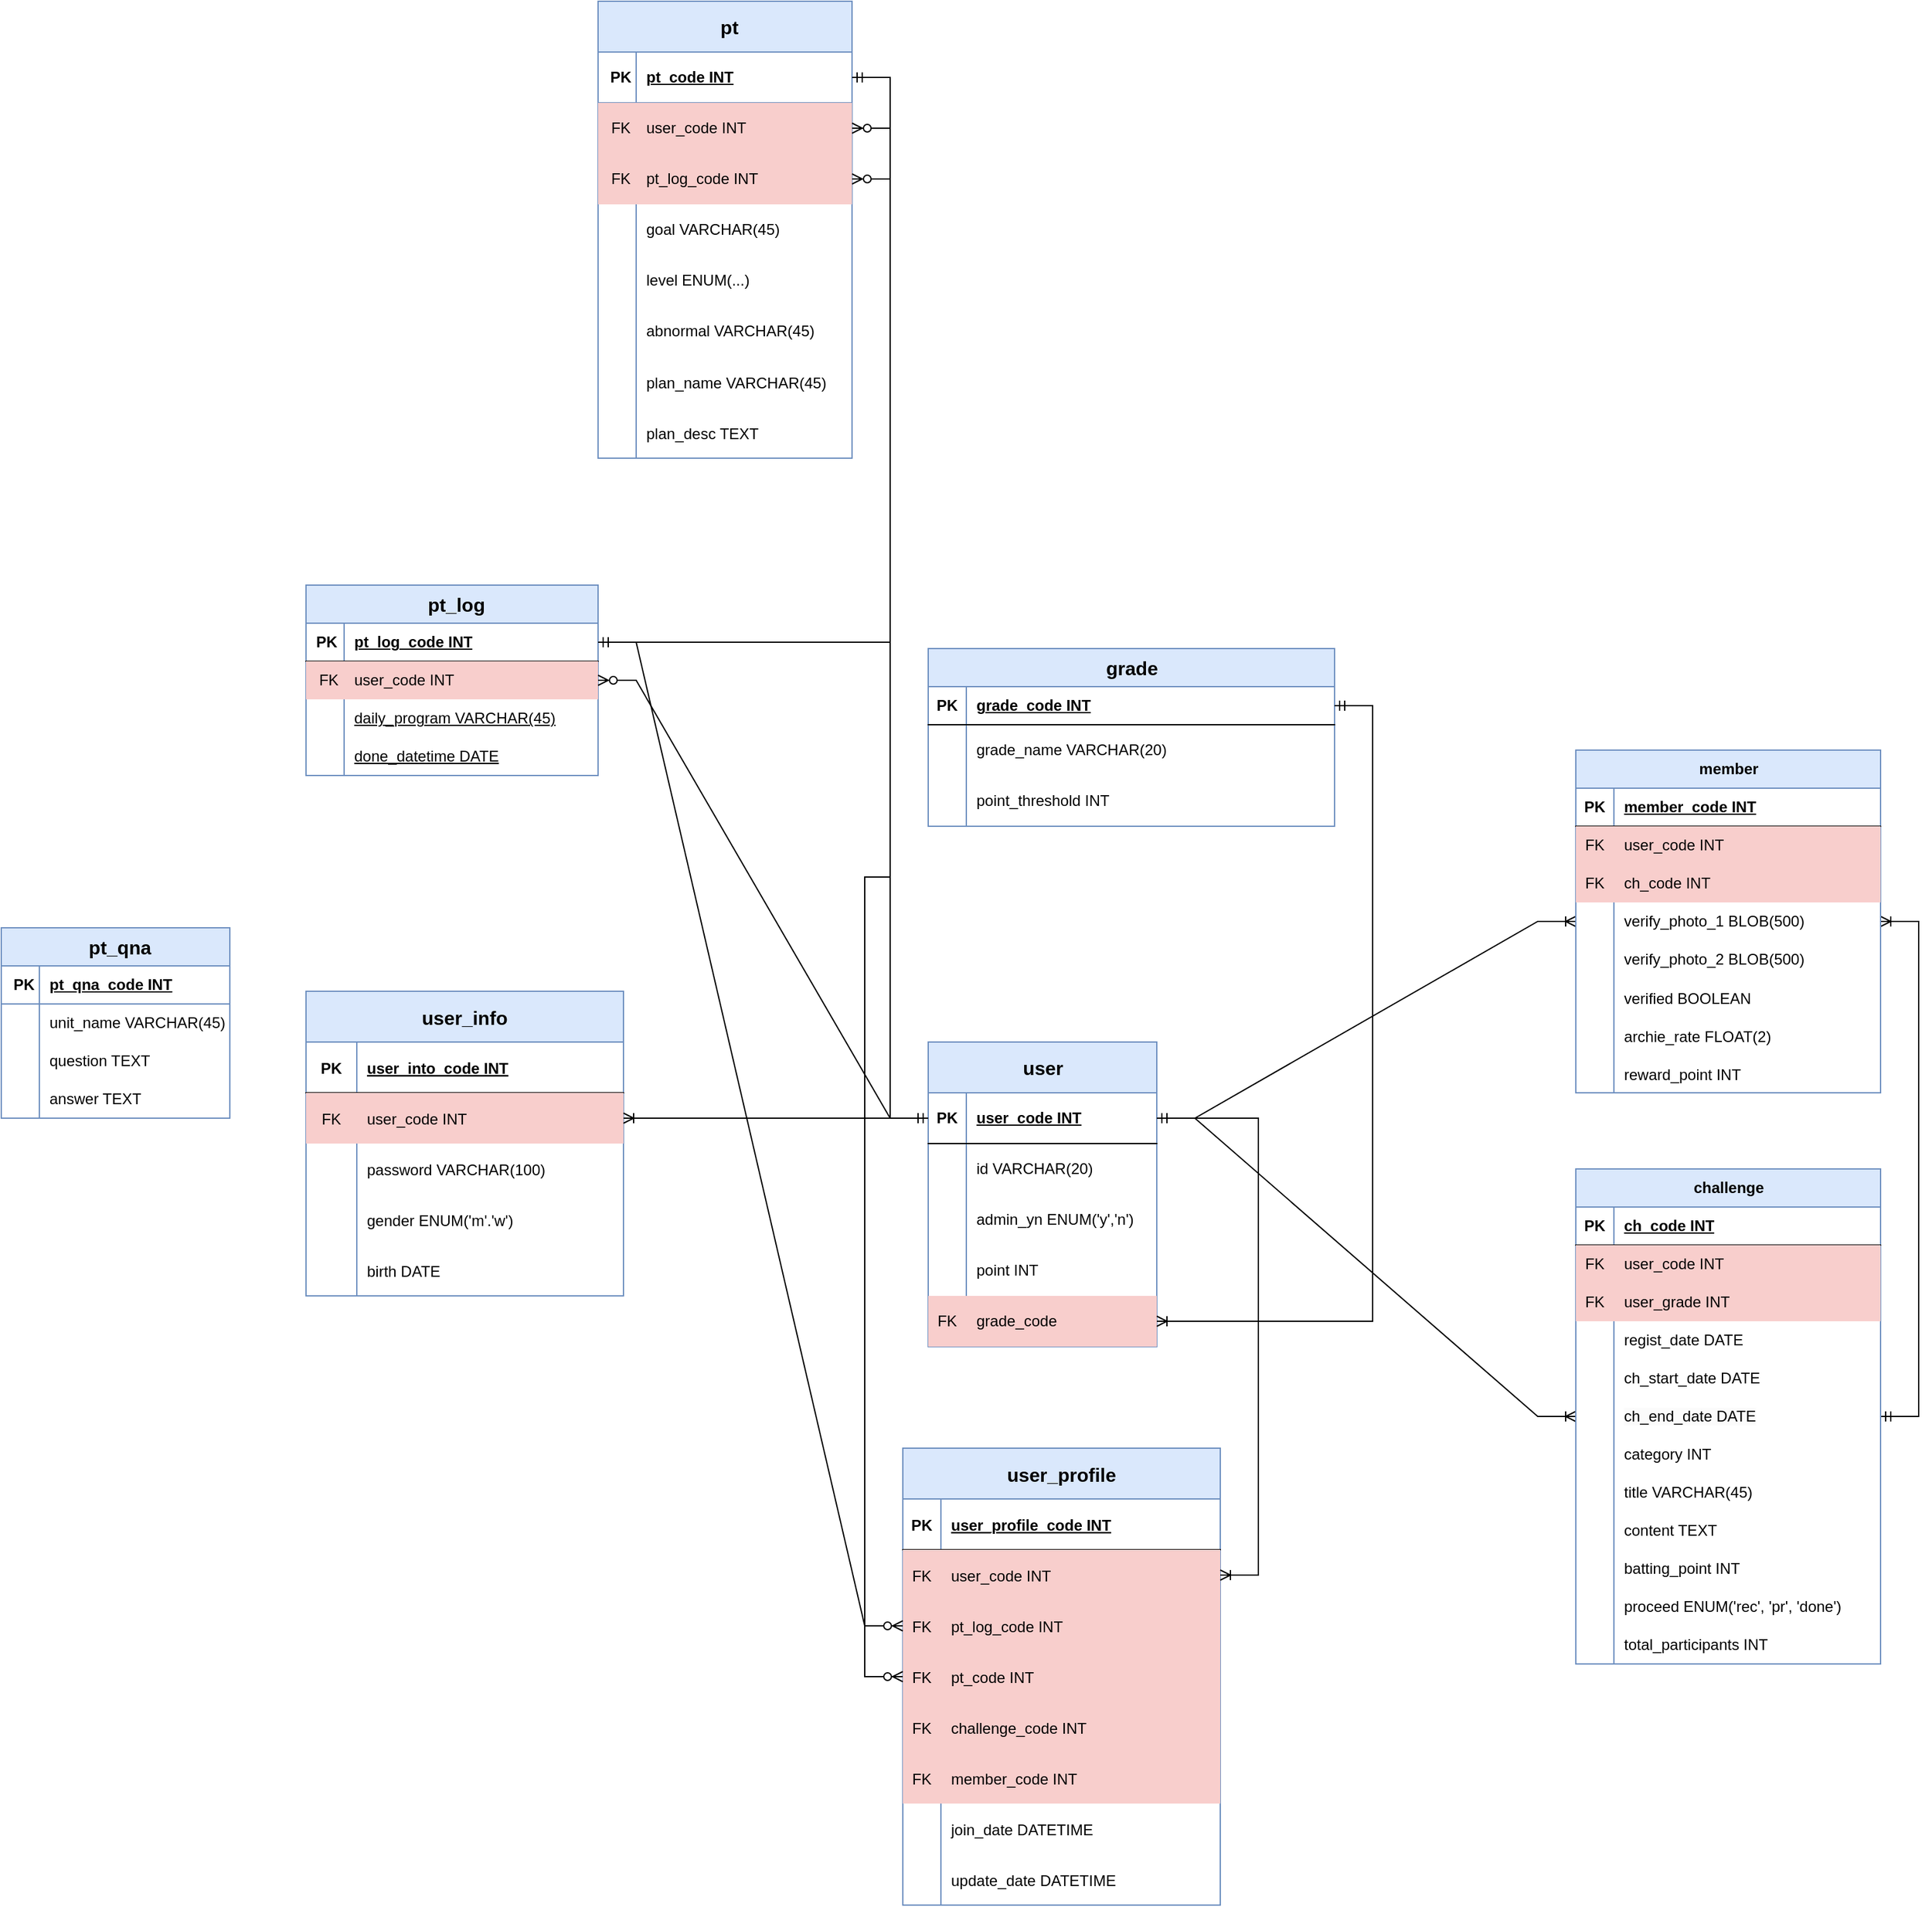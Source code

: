 <mxfile version="24.2.0" type="github" pages="2">
  <diagram id="R2lEEEUBdFMjLlhIrx00" name="최종ERD">
    <mxGraphModel dx="1793" dy="2933" grid="1" gridSize="10" guides="1" tooltips="1" connect="1" arrows="1" fold="1" page="1" pageScale="1" pageWidth="2000" pageHeight="2000" math="0" shadow="0" extFonts="Permanent Marker^https://fonts.googleapis.com/css?family=Permanent+Marker">
      <root>
        <mxCell id="0" />
        <mxCell id="1" parent="0" />
        <mxCell id="C-vyLk0tnHw3VtMMgP7b-13" value="user_profile" style="shape=table;startSize=40;container=1;collapsible=1;childLayout=tableLayout;fixedRows=1;rowLines=0;fontStyle=1;align=center;resizeLast=1;fillColor=#dae8fc;strokeColor=#6c8ebf;fontSize=15;" parent="1" vertex="1">
          <mxGeometry x="800" y="1010" width="250" height="360" as="geometry" />
        </mxCell>
        <mxCell id="C-vyLk0tnHw3VtMMgP7b-14" value="" style="shape=partialRectangle;collapsible=0;dropTarget=0;pointerEvents=0;fillColor=none;points=[[0,0.5],[1,0.5]];portConstraint=eastwest;top=0;left=0;right=0;bottom=1;" parent="C-vyLk0tnHw3VtMMgP7b-13" vertex="1">
          <mxGeometry y="40" width="250" height="40" as="geometry" />
        </mxCell>
        <mxCell id="C-vyLk0tnHw3VtMMgP7b-15" value="PK" style="shape=partialRectangle;overflow=hidden;connectable=0;fillColor=none;top=0;left=0;bottom=0;right=0;fontStyle=1;" parent="C-vyLk0tnHw3VtMMgP7b-14" vertex="1">
          <mxGeometry width="30" height="40" as="geometry">
            <mxRectangle width="30" height="40" as="alternateBounds" />
          </mxGeometry>
        </mxCell>
        <mxCell id="C-vyLk0tnHw3VtMMgP7b-16" value="user_profile_code INT" style="shape=partialRectangle;overflow=hidden;connectable=0;fillColor=none;top=0;left=0;bottom=0;right=0;align=left;spacingLeft=6;fontStyle=5;" parent="C-vyLk0tnHw3VtMMgP7b-14" vertex="1">
          <mxGeometry x="30" width="220" height="40" as="geometry">
            <mxRectangle width="220" height="40" as="alternateBounds" />
          </mxGeometry>
        </mxCell>
        <mxCell id="fDLpDHEuul5TVgm_qRDl-35" value="" style="shape=partialRectangle;collapsible=0;dropTarget=0;pointerEvents=0;fillColor=none;points=[[0,0.5],[1,0.5]];portConstraint=eastwest;top=0;left=0;right=0;bottom=0;" parent="C-vyLk0tnHw3VtMMgP7b-13" vertex="1">
          <mxGeometry y="80" width="250" height="40" as="geometry" />
        </mxCell>
        <mxCell id="fDLpDHEuul5TVgm_qRDl-36" value="FK" style="shape=partialRectangle;overflow=hidden;connectable=0;fillColor=#f8cecc;top=0;left=0;bottom=0;right=0;strokeColor=#b85450;" parent="fDLpDHEuul5TVgm_qRDl-35" vertex="1">
          <mxGeometry width="30" height="40" as="geometry">
            <mxRectangle width="30" height="40" as="alternateBounds" />
          </mxGeometry>
        </mxCell>
        <mxCell id="fDLpDHEuul5TVgm_qRDl-37" value="user_code INT" style="shape=partialRectangle;overflow=hidden;connectable=0;fillColor=#f8cecc;top=0;left=0;bottom=0;right=0;align=left;spacingLeft=6;strokeColor=#b85450;" parent="fDLpDHEuul5TVgm_qRDl-35" vertex="1">
          <mxGeometry x="30" width="220" height="40" as="geometry">
            <mxRectangle width="220" height="40" as="alternateBounds" />
          </mxGeometry>
        </mxCell>
        <mxCell id="C-vyLk0tnHw3VtMMgP7b-17" value="" style="shape=partialRectangle;collapsible=0;dropTarget=0;pointerEvents=0;fillColor=none;points=[[0,0.5],[1,0.5]];portConstraint=eastwest;top=0;left=0;right=0;bottom=0;" parent="C-vyLk0tnHw3VtMMgP7b-13" vertex="1">
          <mxGeometry y="120" width="250" height="40" as="geometry" />
        </mxCell>
        <mxCell id="C-vyLk0tnHw3VtMMgP7b-18" value="FK" style="shape=partialRectangle;overflow=hidden;connectable=0;fillColor=#f8cecc;top=0;left=0;bottom=0;right=0;strokeColor=#b85450;" parent="C-vyLk0tnHw3VtMMgP7b-17" vertex="1">
          <mxGeometry width="30" height="40" as="geometry">
            <mxRectangle width="30" height="40" as="alternateBounds" />
          </mxGeometry>
        </mxCell>
        <mxCell id="C-vyLk0tnHw3VtMMgP7b-19" value="pt_log_code INT" style="shape=partialRectangle;overflow=hidden;connectable=0;fillColor=#f8cecc;top=0;left=0;bottom=0;right=0;align=left;spacingLeft=6;strokeColor=#b85450;" parent="C-vyLk0tnHw3VtMMgP7b-17" vertex="1">
          <mxGeometry x="30" width="220" height="40" as="geometry">
            <mxRectangle width="220" height="40" as="alternateBounds" />
          </mxGeometry>
        </mxCell>
        <mxCell id="fDLpDHEuul5TVgm_qRDl-38" value="" style="shape=partialRectangle;collapsible=0;dropTarget=0;pointerEvents=0;fillColor=none;points=[[0,0.5],[1,0.5]];portConstraint=eastwest;top=0;left=0;right=0;bottom=0;" parent="C-vyLk0tnHw3VtMMgP7b-13" vertex="1">
          <mxGeometry y="160" width="250" height="40" as="geometry" />
        </mxCell>
        <mxCell id="fDLpDHEuul5TVgm_qRDl-39" value="FK" style="shape=partialRectangle;overflow=hidden;connectable=0;fillColor=#f8cecc;top=0;left=0;bottom=0;right=0;strokeColor=#b85450;" parent="fDLpDHEuul5TVgm_qRDl-38" vertex="1">
          <mxGeometry width="30" height="40" as="geometry">
            <mxRectangle width="30" height="40" as="alternateBounds" />
          </mxGeometry>
        </mxCell>
        <mxCell id="fDLpDHEuul5TVgm_qRDl-40" value="pt_code INT" style="shape=partialRectangle;overflow=hidden;connectable=0;fillColor=#f8cecc;top=0;left=0;bottom=0;right=0;align=left;spacingLeft=6;strokeColor=#b85450;" parent="fDLpDHEuul5TVgm_qRDl-38" vertex="1">
          <mxGeometry x="30" width="220" height="40" as="geometry">
            <mxRectangle width="220" height="40" as="alternateBounds" />
          </mxGeometry>
        </mxCell>
        <mxCell id="fDLpDHEuul5TVgm_qRDl-41" value="" style="shape=partialRectangle;collapsible=0;dropTarget=0;pointerEvents=0;fillColor=none;points=[[0,0.5],[1,0.5]];portConstraint=eastwest;top=0;left=0;right=0;bottom=0;" parent="C-vyLk0tnHw3VtMMgP7b-13" vertex="1">
          <mxGeometry y="200" width="250" height="40" as="geometry" />
        </mxCell>
        <mxCell id="fDLpDHEuul5TVgm_qRDl-42" value="FK" style="shape=partialRectangle;overflow=hidden;connectable=0;fillColor=#f8cecc;top=0;left=0;bottom=0;right=0;strokeColor=#b85450;" parent="fDLpDHEuul5TVgm_qRDl-41" vertex="1">
          <mxGeometry width="30" height="40" as="geometry">
            <mxRectangle width="30" height="40" as="alternateBounds" />
          </mxGeometry>
        </mxCell>
        <mxCell id="fDLpDHEuul5TVgm_qRDl-43" value="challenge_code INT" style="shape=partialRectangle;overflow=hidden;connectable=0;fillColor=#f8cecc;top=0;left=0;bottom=0;right=0;align=left;spacingLeft=6;strokeColor=#b85450;" parent="fDLpDHEuul5TVgm_qRDl-41" vertex="1">
          <mxGeometry x="30" width="220" height="40" as="geometry">
            <mxRectangle width="220" height="40" as="alternateBounds" />
          </mxGeometry>
        </mxCell>
        <mxCell id="fDLpDHEuul5TVgm_qRDl-50" value="" style="shape=partialRectangle;collapsible=0;dropTarget=0;pointerEvents=0;fillColor=none;points=[[0,0.5],[1,0.5]];portConstraint=eastwest;top=0;left=0;right=0;bottom=0;" parent="C-vyLk0tnHw3VtMMgP7b-13" vertex="1">
          <mxGeometry y="240" width="250" height="40" as="geometry" />
        </mxCell>
        <mxCell id="fDLpDHEuul5TVgm_qRDl-51" value="FK" style="shape=partialRectangle;overflow=hidden;connectable=0;fillColor=#f8cecc;top=0;left=0;bottom=0;right=0;strokeColor=#b85450;" parent="fDLpDHEuul5TVgm_qRDl-50" vertex="1">
          <mxGeometry width="30" height="40" as="geometry">
            <mxRectangle width="30" height="40" as="alternateBounds" />
          </mxGeometry>
        </mxCell>
        <mxCell id="fDLpDHEuul5TVgm_qRDl-52" value="member_code INT" style="shape=partialRectangle;overflow=hidden;connectable=0;fillColor=#f8cecc;top=0;left=0;bottom=0;right=0;align=left;spacingLeft=6;strokeColor=#b85450;" parent="fDLpDHEuul5TVgm_qRDl-50" vertex="1">
          <mxGeometry x="30" width="220" height="40" as="geometry">
            <mxRectangle width="220" height="40" as="alternateBounds" />
          </mxGeometry>
        </mxCell>
        <mxCell id="C-vyLk0tnHw3VtMMgP7b-20" value="" style="shape=partialRectangle;collapsible=0;dropTarget=0;pointerEvents=0;fillColor=none;points=[[0,0.5],[1,0.5]];portConstraint=eastwest;top=0;left=0;right=0;bottom=0;" parent="C-vyLk0tnHw3VtMMgP7b-13" vertex="1">
          <mxGeometry y="280" width="250" height="40" as="geometry" />
        </mxCell>
        <mxCell id="C-vyLk0tnHw3VtMMgP7b-21" value="" style="shape=partialRectangle;overflow=hidden;connectable=0;fillColor=none;top=0;left=0;bottom=0;right=0;" parent="C-vyLk0tnHw3VtMMgP7b-20" vertex="1">
          <mxGeometry width="30" height="40" as="geometry">
            <mxRectangle width="30" height="40" as="alternateBounds" />
          </mxGeometry>
        </mxCell>
        <mxCell id="C-vyLk0tnHw3VtMMgP7b-22" value="join_date DATETIME" style="shape=partialRectangle;overflow=hidden;connectable=0;fillColor=none;top=0;left=0;bottom=0;right=0;align=left;spacingLeft=6;" parent="C-vyLk0tnHw3VtMMgP7b-20" vertex="1">
          <mxGeometry x="30" width="220" height="40" as="geometry">
            <mxRectangle width="220" height="40" as="alternateBounds" />
          </mxGeometry>
        </mxCell>
        <mxCell id="fDLpDHEuul5TVgm_qRDl-53" value="" style="shape=partialRectangle;collapsible=0;dropTarget=0;pointerEvents=0;fillColor=none;points=[[0,0.5],[1,0.5]];portConstraint=eastwest;top=0;left=0;right=0;bottom=0;" parent="C-vyLk0tnHw3VtMMgP7b-13" vertex="1">
          <mxGeometry y="320" width="250" height="40" as="geometry" />
        </mxCell>
        <mxCell id="fDLpDHEuul5TVgm_qRDl-54" value="" style="shape=partialRectangle;overflow=hidden;connectable=0;fillColor=none;top=0;left=0;bottom=0;right=0;" parent="fDLpDHEuul5TVgm_qRDl-53" vertex="1">
          <mxGeometry width="30" height="40" as="geometry">
            <mxRectangle width="30" height="40" as="alternateBounds" />
          </mxGeometry>
        </mxCell>
        <mxCell id="fDLpDHEuul5TVgm_qRDl-55" value="update_date DATETIME" style="shape=partialRectangle;overflow=hidden;connectable=0;fillColor=none;top=0;left=0;bottom=0;right=0;align=left;spacingLeft=6;" parent="fDLpDHEuul5TVgm_qRDl-53" vertex="1">
          <mxGeometry x="30" width="220" height="40" as="geometry">
            <mxRectangle width="220" height="40" as="alternateBounds" />
          </mxGeometry>
        </mxCell>
        <mxCell id="fDLpDHEuul5TVgm_qRDl-2" value="&lt;font style=&quot;font-size: 15px;&quot;&gt;user&lt;/font&gt;" style="shape=table;startSize=40;container=1;collapsible=1;childLayout=tableLayout;fixedRows=1;rowLines=0;fontStyle=1;align=center;resizeLast=1;html=1;fillColor=#dae8fc;strokeColor=#6c8ebf;" parent="1" vertex="1">
          <mxGeometry x="820" y="690" width="180" height="240" as="geometry" />
        </mxCell>
        <mxCell id="fDLpDHEuul5TVgm_qRDl-3" value="" style="shape=tableRow;horizontal=0;startSize=0;swimlaneHead=0;swimlaneBody=0;fillColor=none;collapsible=0;dropTarget=0;points=[[0,0.5],[1,0.5]];portConstraint=eastwest;top=0;left=0;right=0;bottom=1;" parent="fDLpDHEuul5TVgm_qRDl-2" vertex="1">
          <mxGeometry y="40" width="180" height="40" as="geometry" />
        </mxCell>
        <mxCell id="fDLpDHEuul5TVgm_qRDl-4" value="PK" style="shape=partialRectangle;connectable=0;fillColor=none;top=0;left=0;bottom=0;right=0;fontStyle=1;overflow=hidden;whiteSpace=wrap;html=1;" parent="fDLpDHEuul5TVgm_qRDl-3" vertex="1">
          <mxGeometry width="30" height="40" as="geometry">
            <mxRectangle width="30" height="40" as="alternateBounds" />
          </mxGeometry>
        </mxCell>
        <mxCell id="fDLpDHEuul5TVgm_qRDl-5" value="user_code INT" style="shape=partialRectangle;connectable=0;fillColor=none;top=0;left=0;bottom=0;right=0;align=left;spacingLeft=6;fontStyle=5;overflow=hidden;whiteSpace=wrap;html=1;" parent="fDLpDHEuul5TVgm_qRDl-3" vertex="1">
          <mxGeometry x="30" width="150" height="40" as="geometry">
            <mxRectangle width="150" height="40" as="alternateBounds" />
          </mxGeometry>
        </mxCell>
        <mxCell id="fDLpDHEuul5TVgm_qRDl-6" value="" style="shape=tableRow;horizontal=0;startSize=0;swimlaneHead=0;swimlaneBody=0;fillColor=none;collapsible=0;dropTarget=0;points=[[0,0.5],[1,0.5]];portConstraint=eastwest;top=0;left=0;right=0;bottom=0;perimeterSpacing=0;strokeWidth=10;" parent="fDLpDHEuul5TVgm_qRDl-2" vertex="1">
          <mxGeometry y="80" width="180" height="40" as="geometry" />
        </mxCell>
        <mxCell id="fDLpDHEuul5TVgm_qRDl-7" value="" style="shape=partialRectangle;connectable=0;fillColor=none;top=0;left=0;bottom=0;right=0;editable=1;overflow=hidden;whiteSpace=wrap;html=1;dashed=1;" parent="fDLpDHEuul5TVgm_qRDl-6" vertex="1">
          <mxGeometry width="30" height="40" as="geometry">
            <mxRectangle width="30" height="40" as="alternateBounds" />
          </mxGeometry>
        </mxCell>
        <mxCell id="fDLpDHEuul5TVgm_qRDl-8" value="id VARCHAR(20)" style="shape=partialRectangle;connectable=0;fillColor=none;top=0;left=0;bottom=0;right=0;align=left;spacingLeft=6;overflow=hidden;whiteSpace=wrap;html=1;strokeWidth=1;shadow=0;" parent="fDLpDHEuul5TVgm_qRDl-6" vertex="1">
          <mxGeometry x="30" width="150" height="40" as="geometry">
            <mxRectangle width="150" height="40" as="alternateBounds" />
          </mxGeometry>
        </mxCell>
        <mxCell id="fDLpDHEuul5TVgm_qRDl-9" value="" style="shape=tableRow;horizontal=0;startSize=0;swimlaneHead=0;swimlaneBody=0;fillColor=none;collapsible=0;dropTarget=0;points=[[0,0.5],[1,0.5]];portConstraint=eastwest;top=0;left=0;right=0;bottom=0;" parent="fDLpDHEuul5TVgm_qRDl-2" vertex="1">
          <mxGeometry y="120" width="180" height="40" as="geometry" />
        </mxCell>
        <mxCell id="fDLpDHEuul5TVgm_qRDl-10" value="" style="shape=partialRectangle;connectable=0;fillColor=none;top=0;left=0;bottom=0;right=0;editable=1;overflow=hidden;whiteSpace=wrap;html=1;" parent="fDLpDHEuul5TVgm_qRDl-9" vertex="1">
          <mxGeometry width="30" height="40" as="geometry">
            <mxRectangle width="30" height="40" as="alternateBounds" />
          </mxGeometry>
        </mxCell>
        <mxCell id="fDLpDHEuul5TVgm_qRDl-11" value="admin_yn ENUM(&#39;y&#39;,&#39;n&#39;)" style="shape=partialRectangle;connectable=0;fillColor=none;top=0;left=0;bottom=0;right=0;align=left;spacingLeft=6;overflow=hidden;whiteSpace=wrap;html=1;" parent="fDLpDHEuul5TVgm_qRDl-9" vertex="1">
          <mxGeometry x="30" width="150" height="40" as="geometry">
            <mxRectangle width="150" height="40" as="alternateBounds" />
          </mxGeometry>
        </mxCell>
        <mxCell id="fDLpDHEuul5TVgm_qRDl-12" value="" style="shape=tableRow;horizontal=0;startSize=0;swimlaneHead=0;swimlaneBody=0;fillColor=none;collapsible=0;dropTarget=0;points=[[0,0.5],[1,0.5]];portConstraint=eastwest;top=0;left=0;right=0;bottom=0;" parent="fDLpDHEuul5TVgm_qRDl-2" vertex="1">
          <mxGeometry y="160" width="180" height="40" as="geometry" />
        </mxCell>
        <mxCell id="fDLpDHEuul5TVgm_qRDl-13" value="" style="shape=partialRectangle;connectable=0;fillColor=none;top=0;left=0;bottom=0;right=0;editable=1;overflow=hidden;whiteSpace=wrap;html=1;" parent="fDLpDHEuul5TVgm_qRDl-12" vertex="1">
          <mxGeometry width="30" height="40" as="geometry">
            <mxRectangle width="30" height="40" as="alternateBounds" />
          </mxGeometry>
        </mxCell>
        <mxCell id="fDLpDHEuul5TVgm_qRDl-14" value="point INT" style="shape=partialRectangle;connectable=0;fillColor=none;top=0;left=0;bottom=0;right=0;align=left;spacingLeft=6;overflow=hidden;whiteSpace=wrap;html=1;" parent="fDLpDHEuul5TVgm_qRDl-12" vertex="1">
          <mxGeometry x="30" width="150" height="40" as="geometry">
            <mxRectangle width="150" height="40" as="alternateBounds" />
          </mxGeometry>
        </mxCell>
        <mxCell id="fDLpDHEuul5TVgm_qRDl-72" value="" style="shape=tableRow;horizontal=0;startSize=0;swimlaneHead=0;swimlaneBody=0;fillColor=none;collapsible=0;dropTarget=0;points=[[0,0.5],[1,0.5]];portConstraint=eastwest;top=0;left=0;right=0;bottom=0;" parent="fDLpDHEuul5TVgm_qRDl-2" vertex="1">
          <mxGeometry y="200" width="180" height="40" as="geometry" />
        </mxCell>
        <mxCell id="fDLpDHEuul5TVgm_qRDl-73" value="FK" style="shape=partialRectangle;connectable=0;fillColor=#f8cecc;top=0;left=0;bottom=0;right=0;fontStyle=0;overflow=hidden;whiteSpace=wrap;html=1;strokeColor=#b85450;" parent="fDLpDHEuul5TVgm_qRDl-72" vertex="1">
          <mxGeometry width="30" height="40" as="geometry">
            <mxRectangle width="30" height="40" as="alternateBounds" />
          </mxGeometry>
        </mxCell>
        <mxCell id="fDLpDHEuul5TVgm_qRDl-74" value="grade_code" style="shape=partialRectangle;connectable=0;fillColor=#f8cecc;top=0;left=0;bottom=0;right=0;align=left;spacingLeft=6;fontStyle=0;overflow=hidden;whiteSpace=wrap;html=1;strokeColor=#b85450;" parent="fDLpDHEuul5TVgm_qRDl-72" vertex="1">
          <mxGeometry x="30" width="150" height="40" as="geometry">
            <mxRectangle width="150" height="40" as="alternateBounds" />
          </mxGeometry>
        </mxCell>
        <mxCell id="C-vyLk0tnHw3VtMMgP7b-2" value="user_info" style="shape=table;startSize=40;container=1;collapsible=1;childLayout=tableLayout;fixedRows=1;rowLines=0;fontStyle=1;align=center;resizeLast=1;fillColor=#dae8fc;strokeColor=#6c8ebf;fontSize=15;" parent="1" vertex="1">
          <mxGeometry x="330" y="650" width="250" height="240" as="geometry" />
        </mxCell>
        <mxCell id="C-vyLk0tnHw3VtMMgP7b-3" value="" style="shape=partialRectangle;collapsible=0;dropTarget=0;pointerEvents=0;fillColor=none;points=[[0,0.5],[1,0.5]];portConstraint=eastwest;top=0;left=0;right=0;bottom=1;" parent="C-vyLk0tnHw3VtMMgP7b-2" vertex="1">
          <mxGeometry y="40" width="250" height="40" as="geometry" />
        </mxCell>
        <mxCell id="C-vyLk0tnHw3VtMMgP7b-4" value="PK" style="shape=partialRectangle;overflow=hidden;connectable=0;fillColor=none;top=0;left=0;bottom=0;right=0;fontStyle=1;" parent="C-vyLk0tnHw3VtMMgP7b-3" vertex="1">
          <mxGeometry width="40" height="40" as="geometry">
            <mxRectangle width="40" height="40" as="alternateBounds" />
          </mxGeometry>
        </mxCell>
        <mxCell id="C-vyLk0tnHw3VtMMgP7b-5" value="user_into_code INT" style="shape=partialRectangle;overflow=hidden;connectable=0;fillColor=none;top=0;left=0;bottom=0;right=0;align=left;spacingLeft=6;fontStyle=5;" parent="C-vyLk0tnHw3VtMMgP7b-3" vertex="1">
          <mxGeometry x="40" width="210" height="40" as="geometry">
            <mxRectangle width="210" height="40" as="alternateBounds" />
          </mxGeometry>
        </mxCell>
        <mxCell id="C-vyLk0tnHw3VtMMgP7b-6" value="" style="shape=partialRectangle;collapsible=0;dropTarget=0;pointerEvents=0;fillColor=none;points=[[0,0.5],[1,0.5]];portConstraint=eastwest;top=0;left=0;right=0;bottom=0;" parent="C-vyLk0tnHw3VtMMgP7b-2" vertex="1">
          <mxGeometry y="80" width="250" height="40" as="geometry" />
        </mxCell>
        <mxCell id="C-vyLk0tnHw3VtMMgP7b-7" value="FK" style="shape=partialRectangle;overflow=hidden;connectable=0;fillColor=#f8cecc;top=0;left=0;bottom=0;right=0;strokeColor=#b85450;" parent="C-vyLk0tnHw3VtMMgP7b-6" vertex="1">
          <mxGeometry width="40" height="40" as="geometry">
            <mxRectangle width="40" height="40" as="alternateBounds" />
          </mxGeometry>
        </mxCell>
        <mxCell id="C-vyLk0tnHw3VtMMgP7b-8" value="user_code INT" style="shape=partialRectangle;overflow=hidden;connectable=0;fillColor=#f8cecc;top=0;left=0;bottom=0;right=0;align=left;spacingLeft=6;strokeColor=#b85450;" parent="C-vyLk0tnHw3VtMMgP7b-6" vertex="1">
          <mxGeometry x="40" width="210" height="40" as="geometry">
            <mxRectangle width="210" height="40" as="alternateBounds" />
          </mxGeometry>
        </mxCell>
        <mxCell id="C-vyLk0tnHw3VtMMgP7b-9" value="" style="shape=partialRectangle;collapsible=0;dropTarget=0;pointerEvents=0;fillColor=none;points=[[0,0.5],[1,0.5]];portConstraint=eastwest;top=0;left=0;right=0;bottom=0;" parent="C-vyLk0tnHw3VtMMgP7b-2" vertex="1">
          <mxGeometry y="120" width="250" height="40" as="geometry" />
        </mxCell>
        <mxCell id="C-vyLk0tnHw3VtMMgP7b-10" value="" style="shape=partialRectangle;overflow=hidden;connectable=0;fillColor=none;top=0;left=0;bottom=0;right=0;" parent="C-vyLk0tnHw3VtMMgP7b-9" vertex="1">
          <mxGeometry width="40" height="40" as="geometry">
            <mxRectangle width="40" height="40" as="alternateBounds" />
          </mxGeometry>
        </mxCell>
        <mxCell id="C-vyLk0tnHw3VtMMgP7b-11" value="password VARCHAR(100)" style="shape=partialRectangle;overflow=hidden;connectable=0;fillColor=none;top=0;left=0;bottom=0;right=0;align=left;spacingLeft=6;" parent="C-vyLk0tnHw3VtMMgP7b-9" vertex="1">
          <mxGeometry x="40" width="210" height="40" as="geometry">
            <mxRectangle width="210" height="40" as="alternateBounds" />
          </mxGeometry>
        </mxCell>
        <mxCell id="fDLpDHEuul5TVgm_qRDl-26" value="" style="shape=partialRectangle;collapsible=0;dropTarget=0;pointerEvents=0;fillColor=none;points=[[0,0.5],[1,0.5]];portConstraint=eastwest;top=0;left=0;right=0;bottom=0;" parent="C-vyLk0tnHw3VtMMgP7b-2" vertex="1">
          <mxGeometry y="160" width="250" height="40" as="geometry" />
        </mxCell>
        <mxCell id="fDLpDHEuul5TVgm_qRDl-27" value="" style="shape=partialRectangle;overflow=hidden;connectable=0;fillColor=none;top=0;left=0;bottom=0;right=0;" parent="fDLpDHEuul5TVgm_qRDl-26" vertex="1">
          <mxGeometry width="40" height="40" as="geometry">
            <mxRectangle width="40" height="40" as="alternateBounds" />
          </mxGeometry>
        </mxCell>
        <mxCell id="fDLpDHEuul5TVgm_qRDl-28" value="gender ENUM(&#39;m&#39;.&#39;w&#39;)" style="shape=partialRectangle;overflow=hidden;connectable=0;fillColor=none;top=0;left=0;bottom=0;right=0;align=left;spacingLeft=6;" parent="fDLpDHEuul5TVgm_qRDl-26" vertex="1">
          <mxGeometry x="40" width="210" height="40" as="geometry">
            <mxRectangle width="210" height="40" as="alternateBounds" />
          </mxGeometry>
        </mxCell>
        <mxCell id="fDLpDHEuul5TVgm_qRDl-29" value="" style="shape=partialRectangle;collapsible=0;dropTarget=0;pointerEvents=0;fillColor=none;points=[[0,0.5],[1,0.5]];portConstraint=eastwest;top=0;left=0;right=0;bottom=0;" parent="C-vyLk0tnHw3VtMMgP7b-2" vertex="1">
          <mxGeometry y="200" width="250" height="40" as="geometry" />
        </mxCell>
        <mxCell id="fDLpDHEuul5TVgm_qRDl-30" value="" style="shape=partialRectangle;overflow=hidden;connectable=0;fillColor=none;top=0;left=0;bottom=0;right=0;" parent="fDLpDHEuul5TVgm_qRDl-29" vertex="1">
          <mxGeometry width="40" height="40" as="geometry">
            <mxRectangle width="40" height="40" as="alternateBounds" />
          </mxGeometry>
        </mxCell>
        <mxCell id="fDLpDHEuul5TVgm_qRDl-31" value="birth DATE" style="shape=partialRectangle;overflow=hidden;connectable=0;fillColor=none;top=0;left=0;bottom=0;right=0;align=left;spacingLeft=6;" parent="fDLpDHEuul5TVgm_qRDl-29" vertex="1">
          <mxGeometry x="40" width="210" height="40" as="geometry">
            <mxRectangle width="210" height="40" as="alternateBounds" />
          </mxGeometry>
        </mxCell>
        <mxCell id="fDLpDHEuul5TVgm_qRDl-34" value="" style="edgeStyle=entityRelationEdgeStyle;fontSize=12;html=1;endArrow=ERoneToMany;startArrow=ERmandOne;rounded=0;" parent="1" source="fDLpDHEuul5TVgm_qRDl-3" target="C-vyLk0tnHw3VtMMgP7b-6" edge="1">
          <mxGeometry width="100" height="100" relative="1" as="geometry">
            <mxPoint x="240" y="180" as="sourcePoint" />
            <mxPoint x="340" y="80" as="targetPoint" />
          </mxGeometry>
        </mxCell>
        <mxCell id="fDLpDHEuul5TVgm_qRDl-56" value="" style="edgeStyle=entityRelationEdgeStyle;fontSize=12;html=1;endArrow=ERoneToMany;startArrow=ERmandOne;rounded=0;" parent="1" source="fDLpDHEuul5TVgm_qRDl-3" target="fDLpDHEuul5TVgm_qRDl-35" edge="1">
          <mxGeometry width="100" height="100" relative="1" as="geometry">
            <mxPoint x="20" y="360" as="sourcePoint" />
            <mxPoint x="210" y="360" as="targetPoint" />
          </mxGeometry>
        </mxCell>
        <mxCell id="fDLpDHEuul5TVgm_qRDl-57" value="&lt;font style=&quot;font-size: 15px;&quot;&gt;grade&lt;/font&gt;" style="shape=table;startSize=30;container=1;collapsible=1;childLayout=tableLayout;fixedRows=1;rowLines=0;fontStyle=1;align=center;resizeLast=1;html=1;fillColor=#dae8fc;strokeColor=#6c8ebf;" parent="1" vertex="1">
          <mxGeometry x="820" y="380" width="320" height="140" as="geometry" />
        </mxCell>
        <mxCell id="fDLpDHEuul5TVgm_qRDl-58" value="" style="shape=tableRow;horizontal=0;startSize=0;swimlaneHead=0;swimlaneBody=0;fillColor=none;collapsible=0;dropTarget=0;points=[[0,0.5],[1,0.5]];portConstraint=eastwest;top=0;left=0;right=0;bottom=1;" parent="fDLpDHEuul5TVgm_qRDl-57" vertex="1">
          <mxGeometry y="30" width="320" height="30" as="geometry" />
        </mxCell>
        <mxCell id="fDLpDHEuul5TVgm_qRDl-59" value="PK" style="shape=partialRectangle;connectable=0;fillColor=none;top=0;left=0;bottom=0;right=0;fontStyle=1;overflow=hidden;whiteSpace=wrap;html=1;" parent="fDLpDHEuul5TVgm_qRDl-58" vertex="1">
          <mxGeometry width="30" height="30" as="geometry">
            <mxRectangle width="30" height="30" as="alternateBounds" />
          </mxGeometry>
        </mxCell>
        <mxCell id="fDLpDHEuul5TVgm_qRDl-60" value="grade_code INT" style="shape=partialRectangle;connectable=0;fillColor=none;top=0;left=0;bottom=0;right=0;align=left;spacingLeft=6;fontStyle=5;overflow=hidden;whiteSpace=wrap;html=1;" parent="fDLpDHEuul5TVgm_qRDl-58" vertex="1">
          <mxGeometry x="30" width="290" height="30" as="geometry">
            <mxRectangle width="290" height="30" as="alternateBounds" />
          </mxGeometry>
        </mxCell>
        <mxCell id="fDLpDHEuul5TVgm_qRDl-61" value="" style="shape=tableRow;horizontal=0;startSize=0;swimlaneHead=0;swimlaneBody=0;fillColor=none;collapsible=0;dropTarget=0;points=[[0,0.5],[1,0.5]];portConstraint=eastwest;top=0;left=0;right=0;bottom=0;" parent="fDLpDHEuul5TVgm_qRDl-57" vertex="1">
          <mxGeometry y="60" width="320" height="40" as="geometry" />
        </mxCell>
        <mxCell id="fDLpDHEuul5TVgm_qRDl-62" value="" style="shape=partialRectangle;connectable=0;fillColor=none;top=0;left=0;bottom=0;right=0;editable=1;overflow=hidden;whiteSpace=wrap;html=1;" parent="fDLpDHEuul5TVgm_qRDl-61" vertex="1">
          <mxGeometry width="30" height="40" as="geometry">
            <mxRectangle width="30" height="40" as="alternateBounds" />
          </mxGeometry>
        </mxCell>
        <mxCell id="fDLpDHEuul5TVgm_qRDl-63" value="grade_name VARCHAR(20)" style="shape=partialRectangle;connectable=0;fillColor=none;top=0;left=0;bottom=0;right=0;align=left;spacingLeft=6;overflow=hidden;whiteSpace=wrap;html=1;" parent="fDLpDHEuul5TVgm_qRDl-61" vertex="1">
          <mxGeometry x="30" width="290" height="40" as="geometry">
            <mxRectangle width="290" height="40" as="alternateBounds" />
          </mxGeometry>
        </mxCell>
        <mxCell id="fDLpDHEuul5TVgm_qRDl-64" value="" style="shape=tableRow;horizontal=0;startSize=0;swimlaneHead=0;swimlaneBody=0;fillColor=none;collapsible=0;dropTarget=0;points=[[0,0.5],[1,0.5]];portConstraint=eastwest;top=0;left=0;right=0;bottom=0;" parent="fDLpDHEuul5TVgm_qRDl-57" vertex="1">
          <mxGeometry y="100" width="320" height="40" as="geometry" />
        </mxCell>
        <mxCell id="fDLpDHEuul5TVgm_qRDl-65" value="" style="shape=partialRectangle;connectable=0;fillColor=none;top=0;left=0;bottom=0;right=0;editable=1;overflow=hidden;whiteSpace=wrap;html=1;" parent="fDLpDHEuul5TVgm_qRDl-64" vertex="1">
          <mxGeometry width="30" height="40" as="geometry">
            <mxRectangle width="30" height="40" as="alternateBounds" />
          </mxGeometry>
        </mxCell>
        <mxCell id="fDLpDHEuul5TVgm_qRDl-66" value="point_threshold INT" style="shape=partialRectangle;connectable=0;fillColor=none;top=0;left=0;bottom=0;right=0;align=left;spacingLeft=6;overflow=hidden;whiteSpace=wrap;html=1;" parent="fDLpDHEuul5TVgm_qRDl-64" vertex="1">
          <mxGeometry x="30" width="290" height="40" as="geometry">
            <mxRectangle width="290" height="40" as="alternateBounds" />
          </mxGeometry>
        </mxCell>
        <mxCell id="fDLpDHEuul5TVgm_qRDl-70" value="" style="edgeStyle=entityRelationEdgeStyle;fontSize=12;html=1;endArrow=ERoneToMany;startArrow=ERmandOne;rounded=0;" parent="1" source="fDLpDHEuul5TVgm_qRDl-58" target="fDLpDHEuul5TVgm_qRDl-72" edge="1">
          <mxGeometry width="100" height="100" relative="1" as="geometry">
            <mxPoint x="1060" y="475" as="sourcePoint" />
            <mxPoint x="580" y="410" as="targetPoint" />
            <Array as="points">
              <mxPoint x="1160" y="470" />
              <mxPoint x="550" y="200" />
            </Array>
          </mxGeometry>
        </mxCell>
        <mxCell id="fDLpDHEuul5TVgm_qRDl-135" value="&lt;font style=&quot;font-size: 15px;&quot;&gt;pt_log&lt;/font&gt;" style="shape=table;startSize=30;container=1;collapsible=1;childLayout=tableLayout;fixedRows=1;rowLines=0;fontStyle=1;align=center;resizeLast=1;html=1;shadow=0;strokeColor=#6c8ebf;strokeWidth=1;verticalAlign=middle;spacingLeft=6;fontFamily=Helvetica;fontSize=12;fillColor=#dae8fc;" parent="1" vertex="1">
          <mxGeometry x="330" y="330" width="230" height="150" as="geometry" />
        </mxCell>
        <mxCell id="fDLpDHEuul5TVgm_qRDl-136" value="" style="shape=tableRow;horizontal=0;startSize=0;swimlaneHead=0;swimlaneBody=0;fillColor=none;collapsible=0;dropTarget=0;points=[[0,0.5],[1,0.5]];portConstraint=eastwest;top=0;left=0;right=0;bottom=1;shadow=0;strokeColor=default;strokeWidth=1;align=left;verticalAlign=middle;spacingLeft=6;fontFamily=Helvetica;fontSize=12;fontColor=default;fontStyle=5;" parent="fDLpDHEuul5TVgm_qRDl-135" vertex="1">
          <mxGeometry y="30" width="230" height="30" as="geometry" />
        </mxCell>
        <mxCell id="fDLpDHEuul5TVgm_qRDl-137" value="PK" style="shape=partialRectangle;connectable=0;fillColor=none;top=0;left=0;bottom=0;right=0;fontStyle=1;overflow=hidden;whiteSpace=wrap;html=1;shadow=0;strokeColor=default;strokeWidth=1;align=left;verticalAlign=middle;spacingLeft=6;fontFamily=Helvetica;fontSize=12;fontColor=default;" parent="fDLpDHEuul5TVgm_qRDl-136" vertex="1">
          <mxGeometry width="30" height="30" as="geometry">
            <mxRectangle width="30" height="30" as="alternateBounds" />
          </mxGeometry>
        </mxCell>
        <mxCell id="fDLpDHEuul5TVgm_qRDl-138" value="pt_log_code INT" style="shape=partialRectangle;connectable=0;fillColor=none;top=0;left=0;bottom=0;right=0;align=left;spacingLeft=6;fontStyle=5;overflow=hidden;whiteSpace=wrap;html=1;shadow=0;strokeColor=default;strokeWidth=1;verticalAlign=middle;fontFamily=Helvetica;fontSize=12;fontColor=default;" parent="fDLpDHEuul5TVgm_qRDl-136" vertex="1">
          <mxGeometry x="30" width="200" height="30" as="geometry">
            <mxRectangle width="200" height="30" as="alternateBounds" />
          </mxGeometry>
        </mxCell>
        <mxCell id="fDLpDHEuul5TVgm_qRDl-149" value="" style="shape=tableRow;horizontal=0;startSize=0;swimlaneHead=0;swimlaneBody=0;fillColor=#f8cecc;collapsible=0;dropTarget=0;points=[[0,0.5],[1,0.5]];portConstraint=eastwest;top=0;left=0;right=0;bottom=0;shadow=0;strokeColor=#b85450;strokeWidth=1;align=center;verticalAlign=middle;spacingLeft=6;fontFamily=Helvetica;fontSize=12;fontStyle=1;" parent="fDLpDHEuul5TVgm_qRDl-135" vertex="1">
          <mxGeometry y="60" width="230" height="30" as="geometry" />
        </mxCell>
        <mxCell id="fDLpDHEuul5TVgm_qRDl-150" value="FK" style="shape=partialRectangle;connectable=0;fillColor=none;top=0;left=0;bottom=0;right=0;fontStyle=0;overflow=hidden;whiteSpace=wrap;html=1;shadow=0;strokeColor=#6c8ebf;strokeWidth=1;align=center;verticalAlign=middle;spacingLeft=6;fontFamily=Helvetica;fontSize=12;fontColor=default;" parent="fDLpDHEuul5TVgm_qRDl-149" vertex="1">
          <mxGeometry width="30" height="30" as="geometry">
            <mxRectangle width="30" height="30" as="alternateBounds" />
          </mxGeometry>
        </mxCell>
        <mxCell id="fDLpDHEuul5TVgm_qRDl-151" value="user_code INT" style="shape=partialRectangle;connectable=0;fillColor=none;top=0;left=0;bottom=0;right=0;align=left;spacingLeft=6;fontStyle=0;overflow=hidden;whiteSpace=wrap;html=1;shadow=0;strokeColor=#6c8ebf;strokeWidth=1;verticalAlign=middle;fontFamily=Helvetica;fontSize=12;fontColor=default;" parent="fDLpDHEuul5TVgm_qRDl-149" vertex="1">
          <mxGeometry x="30" width="200" height="30" as="geometry">
            <mxRectangle width="200" height="30" as="alternateBounds" />
          </mxGeometry>
        </mxCell>
        <mxCell id="fDLpDHEuul5TVgm_qRDl-142" value="" style="shape=tableRow;horizontal=0;startSize=0;swimlaneHead=0;swimlaneBody=0;fillColor=none;collapsible=0;dropTarget=0;points=[[0,0.5],[1,0.5]];portConstraint=eastwest;top=0;left=0;right=0;bottom=0;shadow=0;strokeColor=default;strokeWidth=1;align=left;verticalAlign=middle;spacingLeft=6;fontFamily=Helvetica;fontSize=12;fontColor=default;fontStyle=5;" parent="fDLpDHEuul5TVgm_qRDl-135" vertex="1">
          <mxGeometry y="90" width="230" height="30" as="geometry" />
        </mxCell>
        <mxCell id="fDLpDHEuul5TVgm_qRDl-143" value="" style="shape=partialRectangle;connectable=0;fillColor=none;top=0;left=0;bottom=0;right=0;editable=1;overflow=hidden;whiteSpace=wrap;html=1;shadow=0;strokeColor=default;strokeWidth=1;align=left;verticalAlign=middle;spacingLeft=6;fontFamily=Helvetica;fontSize=12;fontColor=default;fontStyle=5;" parent="fDLpDHEuul5TVgm_qRDl-142" vertex="1">
          <mxGeometry width="30" height="30" as="geometry">
            <mxRectangle width="30" height="30" as="alternateBounds" />
          </mxGeometry>
        </mxCell>
        <mxCell id="fDLpDHEuul5TVgm_qRDl-144" value="&lt;span style=&quot;font-weight: normal;&quot;&gt;daily_program VARCHAR(45)&lt;/span&gt;" style="shape=partialRectangle;connectable=0;fillColor=none;top=0;left=0;bottom=0;right=0;align=left;spacingLeft=6;overflow=hidden;whiteSpace=wrap;html=1;shadow=0;strokeColor=default;strokeWidth=1;verticalAlign=middle;fontFamily=Helvetica;fontSize=12;fontColor=default;fontStyle=5;" parent="fDLpDHEuul5TVgm_qRDl-142" vertex="1">
          <mxGeometry x="30" width="200" height="30" as="geometry">
            <mxRectangle width="200" height="30" as="alternateBounds" />
          </mxGeometry>
        </mxCell>
        <mxCell id="fDLpDHEuul5TVgm_qRDl-145" value="" style="shape=tableRow;horizontal=0;startSize=0;swimlaneHead=0;swimlaneBody=0;fillColor=none;collapsible=0;dropTarget=0;points=[[0,0.5],[1,0.5]];portConstraint=eastwest;top=0;left=0;right=0;bottom=0;shadow=0;strokeColor=default;strokeWidth=1;align=left;verticalAlign=middle;spacingLeft=6;fontFamily=Helvetica;fontSize=12;fontColor=default;fontStyle=5;" parent="fDLpDHEuul5TVgm_qRDl-135" vertex="1">
          <mxGeometry y="120" width="230" height="30" as="geometry" />
        </mxCell>
        <mxCell id="fDLpDHEuul5TVgm_qRDl-146" value="" style="shape=partialRectangle;connectable=0;fillColor=none;top=0;left=0;bottom=0;right=0;editable=1;overflow=hidden;whiteSpace=wrap;html=1;shadow=0;strokeColor=default;strokeWidth=1;align=left;verticalAlign=middle;spacingLeft=6;fontFamily=Helvetica;fontSize=12;fontColor=default;fontStyle=5;" parent="fDLpDHEuul5TVgm_qRDl-145" vertex="1">
          <mxGeometry width="30" height="30" as="geometry">
            <mxRectangle width="30" height="30" as="alternateBounds" />
          </mxGeometry>
        </mxCell>
        <mxCell id="fDLpDHEuul5TVgm_qRDl-147" value="&lt;span style=&quot;font-weight: normal;&quot;&gt;done_datetime DATE&lt;/span&gt;" style="shape=partialRectangle;connectable=0;fillColor=none;top=0;left=0;bottom=0;right=0;align=left;spacingLeft=6;overflow=hidden;whiteSpace=wrap;html=1;shadow=0;strokeColor=default;strokeWidth=1;verticalAlign=middle;fontFamily=Helvetica;fontSize=12;fontColor=default;fontStyle=5;" parent="fDLpDHEuul5TVgm_qRDl-145" vertex="1">
          <mxGeometry x="30" width="200" height="30" as="geometry">
            <mxRectangle width="200" height="30" as="alternateBounds" />
          </mxGeometry>
        </mxCell>
        <mxCell id="fDLpDHEuul5TVgm_qRDl-152" value="&lt;font style=&quot;font-size: 15px;&quot;&gt;pt_qna&lt;/font&gt;" style="shape=table;startSize=30;container=1;collapsible=1;childLayout=tableLayout;fixedRows=1;rowLines=0;fontStyle=1;align=center;resizeLast=1;html=1;shadow=0;strokeColor=#6c8ebf;strokeWidth=1;verticalAlign=middle;spacingLeft=6;fontFamily=Helvetica;fontSize=12;fontColor=default;fillColor=#dae8fc;" parent="1" vertex="1">
          <mxGeometry x="90" y="600" width="180" height="150" as="geometry" />
        </mxCell>
        <mxCell id="fDLpDHEuul5TVgm_qRDl-153" value="" style="shape=tableRow;horizontal=0;startSize=0;swimlaneHead=0;swimlaneBody=0;fillColor=none;collapsible=0;dropTarget=0;points=[[0,0.5],[1,0.5]];portConstraint=eastwest;top=0;left=0;right=0;bottom=1;shadow=0;strokeColor=#6c8ebf;strokeWidth=1;align=center;verticalAlign=middle;spacingLeft=6;fontFamily=Helvetica;fontSize=12;fontColor=default;fontStyle=1;" parent="fDLpDHEuul5TVgm_qRDl-152" vertex="1">
          <mxGeometry y="30" width="180" height="30" as="geometry" />
        </mxCell>
        <mxCell id="fDLpDHEuul5TVgm_qRDl-154" value="PK" style="shape=partialRectangle;connectable=0;fillColor=none;top=0;left=0;bottom=0;right=0;fontStyle=1;overflow=hidden;whiteSpace=wrap;html=1;shadow=0;strokeColor=#6c8ebf;strokeWidth=1;align=center;verticalAlign=middle;spacingLeft=6;fontFamily=Helvetica;fontSize=12;fontColor=default;" parent="fDLpDHEuul5TVgm_qRDl-153" vertex="1">
          <mxGeometry width="30" height="30" as="geometry">
            <mxRectangle width="30" height="30" as="alternateBounds" />
          </mxGeometry>
        </mxCell>
        <mxCell id="fDLpDHEuul5TVgm_qRDl-155" value="pt_qna_code INT" style="shape=partialRectangle;connectable=0;fillColor=none;top=0;left=0;bottom=0;right=0;align=left;spacingLeft=6;fontStyle=5;overflow=hidden;whiteSpace=wrap;html=1;shadow=0;strokeColor=#6c8ebf;strokeWidth=1;verticalAlign=middle;fontFamily=Helvetica;fontSize=12;fontColor=default;" parent="fDLpDHEuul5TVgm_qRDl-153" vertex="1">
          <mxGeometry x="30" width="150" height="30" as="geometry">
            <mxRectangle width="150" height="30" as="alternateBounds" />
          </mxGeometry>
        </mxCell>
        <mxCell id="fDLpDHEuul5TVgm_qRDl-156" value="" style="shape=tableRow;horizontal=0;startSize=0;swimlaneHead=0;swimlaneBody=0;fillColor=none;collapsible=0;dropTarget=0;points=[[0,0.5],[1,0.5]];portConstraint=eastwest;top=0;left=0;right=0;bottom=0;shadow=0;strokeColor=#6c8ebf;strokeWidth=1;align=center;verticalAlign=middle;spacingLeft=6;fontFamily=Helvetica;fontSize=12;fontColor=default;fontStyle=1;" parent="fDLpDHEuul5TVgm_qRDl-152" vertex="1">
          <mxGeometry y="60" width="180" height="30" as="geometry" />
        </mxCell>
        <mxCell id="fDLpDHEuul5TVgm_qRDl-157" value="" style="shape=partialRectangle;connectable=0;fillColor=none;top=0;left=0;bottom=0;right=0;editable=1;overflow=hidden;whiteSpace=wrap;html=1;shadow=0;strokeColor=#6c8ebf;strokeWidth=1;align=center;verticalAlign=middle;spacingLeft=6;fontFamily=Helvetica;fontSize=12;fontColor=default;fontStyle=1;" parent="fDLpDHEuul5TVgm_qRDl-156" vertex="1">
          <mxGeometry width="30" height="30" as="geometry">
            <mxRectangle width="30" height="30" as="alternateBounds" />
          </mxGeometry>
        </mxCell>
        <mxCell id="fDLpDHEuul5TVgm_qRDl-158" value="&lt;span style=&quot;font-weight: normal;&quot;&gt;unit_name VARCHAR(45)&lt;/span&gt;" style="shape=partialRectangle;connectable=0;fillColor=none;top=0;left=0;bottom=0;right=0;align=left;spacingLeft=6;overflow=hidden;whiteSpace=wrap;html=1;shadow=0;strokeColor=#6c8ebf;strokeWidth=1;verticalAlign=middle;fontFamily=Helvetica;fontSize=12;fontColor=default;fontStyle=1;" parent="fDLpDHEuul5TVgm_qRDl-156" vertex="1">
          <mxGeometry x="30" width="150" height="30" as="geometry">
            <mxRectangle width="150" height="30" as="alternateBounds" />
          </mxGeometry>
        </mxCell>
        <mxCell id="fDLpDHEuul5TVgm_qRDl-159" value="" style="shape=tableRow;horizontal=0;startSize=0;swimlaneHead=0;swimlaneBody=0;fillColor=none;collapsible=0;dropTarget=0;points=[[0,0.5],[1,0.5]];portConstraint=eastwest;top=0;left=0;right=0;bottom=0;shadow=0;strokeColor=#6c8ebf;strokeWidth=1;align=center;verticalAlign=middle;spacingLeft=6;fontFamily=Helvetica;fontSize=12;fontColor=default;fontStyle=1;" parent="fDLpDHEuul5TVgm_qRDl-152" vertex="1">
          <mxGeometry y="90" width="180" height="30" as="geometry" />
        </mxCell>
        <mxCell id="fDLpDHEuul5TVgm_qRDl-160" value="" style="shape=partialRectangle;connectable=0;fillColor=none;top=0;left=0;bottom=0;right=0;editable=1;overflow=hidden;whiteSpace=wrap;html=1;shadow=0;strokeColor=#6c8ebf;strokeWidth=1;align=center;verticalAlign=middle;spacingLeft=6;fontFamily=Helvetica;fontSize=12;fontColor=default;fontStyle=1;" parent="fDLpDHEuul5TVgm_qRDl-159" vertex="1">
          <mxGeometry width="30" height="30" as="geometry">
            <mxRectangle width="30" height="30" as="alternateBounds" />
          </mxGeometry>
        </mxCell>
        <mxCell id="fDLpDHEuul5TVgm_qRDl-161" value="&lt;span style=&quot;font-weight: normal;&quot;&gt;question TEXT&lt;/span&gt;" style="shape=partialRectangle;connectable=0;fillColor=none;top=0;left=0;bottom=0;right=0;align=left;spacingLeft=6;overflow=hidden;whiteSpace=wrap;html=1;shadow=0;strokeColor=#6c8ebf;strokeWidth=1;verticalAlign=middle;fontFamily=Helvetica;fontSize=12;fontColor=default;fontStyle=1;" parent="fDLpDHEuul5TVgm_qRDl-159" vertex="1">
          <mxGeometry x="30" width="150" height="30" as="geometry">
            <mxRectangle width="150" height="30" as="alternateBounds" />
          </mxGeometry>
        </mxCell>
        <mxCell id="fDLpDHEuul5TVgm_qRDl-162" value="" style="shape=tableRow;horizontal=0;startSize=0;swimlaneHead=0;swimlaneBody=0;fillColor=none;collapsible=0;dropTarget=0;points=[[0,0.5],[1,0.5]];portConstraint=eastwest;top=0;left=0;right=0;bottom=0;shadow=0;strokeColor=#6c8ebf;strokeWidth=1;align=center;verticalAlign=middle;spacingLeft=6;fontFamily=Helvetica;fontSize=12;fontColor=default;fontStyle=1;" parent="fDLpDHEuul5TVgm_qRDl-152" vertex="1">
          <mxGeometry y="120" width="180" height="30" as="geometry" />
        </mxCell>
        <mxCell id="fDLpDHEuul5TVgm_qRDl-163" value="" style="shape=partialRectangle;connectable=0;fillColor=none;top=0;left=0;bottom=0;right=0;editable=1;overflow=hidden;whiteSpace=wrap;html=1;shadow=0;strokeColor=#6c8ebf;strokeWidth=1;align=center;verticalAlign=middle;spacingLeft=6;fontFamily=Helvetica;fontSize=12;fontColor=default;fontStyle=1;" parent="fDLpDHEuul5TVgm_qRDl-162" vertex="1">
          <mxGeometry width="30" height="30" as="geometry">
            <mxRectangle width="30" height="30" as="alternateBounds" />
          </mxGeometry>
        </mxCell>
        <mxCell id="fDLpDHEuul5TVgm_qRDl-164" value="&lt;span style=&quot;font-weight: normal;&quot;&gt;answer TEXT&lt;/span&gt;" style="shape=partialRectangle;connectable=0;fillColor=none;top=0;left=0;bottom=0;right=0;align=left;spacingLeft=6;overflow=hidden;whiteSpace=wrap;html=1;shadow=0;strokeColor=#6c8ebf;strokeWidth=1;verticalAlign=middle;fontFamily=Helvetica;fontSize=12;fontColor=default;fontStyle=1;" parent="fDLpDHEuul5TVgm_qRDl-162" vertex="1">
          <mxGeometry x="30" width="150" height="30" as="geometry">
            <mxRectangle width="150" height="30" as="alternateBounds" />
          </mxGeometry>
        </mxCell>
        <mxCell id="fDLpDHEuul5TVgm_qRDl-165" value="" style="edgeStyle=entityRelationEdgeStyle;fontSize=12;html=1;endArrow=ERzeroToMany;startArrow=ERmandOne;rounded=0;fontFamily=Helvetica;fontColor=default;fontStyle=1;" parent="1" source="fDLpDHEuul5TVgm_qRDl-3" target="fDLpDHEuul5TVgm_qRDl-149" edge="1">
          <mxGeometry width="100" height="100" relative="1" as="geometry">
            <mxPoint x="740" y="620" as="sourcePoint" />
            <mxPoint x="840" y="520" as="targetPoint" />
          </mxGeometry>
        </mxCell>
        <mxCell id="fDLpDHEuul5TVgm_qRDl-170" value="&lt;p&gt;&lt;span style=&quot;font-size: 15px;&quot;&gt;pt&lt;/span&gt;&lt;/p&gt;" style="shape=table;startSize=40;container=1;collapsible=1;childLayout=tableLayout;fixedRows=1;rowLines=0;fontStyle=1;align=center;resizeLast=1;html=1;shadow=0;strokeColor=#6c8ebf;strokeWidth=1;verticalAlign=middle;spacingLeft=6;fontFamily=Helvetica;fontSize=12;fontColor=default;fillColor=#dae8fc;" parent="1" vertex="1">
          <mxGeometry x="560" y="-130" width="200" height="360" as="geometry" />
        </mxCell>
        <mxCell id="fDLpDHEuul5TVgm_qRDl-171" value="" style="shape=tableRow;horizontal=0;startSize=0;swimlaneHead=0;swimlaneBody=0;fillColor=none;collapsible=0;dropTarget=0;points=[[0,0.5],[1,0.5]];portConstraint=eastwest;top=0;left=0;right=0;bottom=1;shadow=0;strokeColor=#6c8ebf;strokeWidth=1;align=center;verticalAlign=middle;spacingLeft=6;fontFamily=Helvetica;fontSize=12;fontColor=default;fontStyle=1;" parent="fDLpDHEuul5TVgm_qRDl-170" vertex="1">
          <mxGeometry y="40" width="200" height="40" as="geometry" />
        </mxCell>
        <mxCell id="fDLpDHEuul5TVgm_qRDl-172" value="PK" style="shape=partialRectangle;connectable=0;fillColor=none;top=0;left=0;bottom=0;right=0;fontStyle=1;overflow=hidden;whiteSpace=wrap;html=1;shadow=0;strokeColor=#6c8ebf;strokeWidth=1;align=center;verticalAlign=middle;spacingLeft=6;fontFamily=Helvetica;fontSize=12;fontColor=default;" parent="fDLpDHEuul5TVgm_qRDl-171" vertex="1">
          <mxGeometry width="30" height="40" as="geometry">
            <mxRectangle width="30" height="40" as="alternateBounds" />
          </mxGeometry>
        </mxCell>
        <mxCell id="fDLpDHEuul5TVgm_qRDl-173" value="pt_code INT" style="shape=partialRectangle;connectable=0;fillColor=none;top=0;left=0;bottom=0;right=0;align=left;spacingLeft=6;fontStyle=5;overflow=hidden;whiteSpace=wrap;html=1;shadow=0;strokeColor=#6c8ebf;strokeWidth=1;verticalAlign=middle;fontFamily=Helvetica;fontSize=12;fontColor=default;" parent="fDLpDHEuul5TVgm_qRDl-171" vertex="1">
          <mxGeometry x="30" width="170" height="40" as="geometry">
            <mxRectangle width="170" height="40" as="alternateBounds" />
          </mxGeometry>
        </mxCell>
        <mxCell id="fDLpDHEuul5TVgm_qRDl-183" value="" style="shape=tableRow;horizontal=0;startSize=0;swimlaneHead=0;swimlaneBody=0;fillColor=none;collapsible=0;dropTarget=0;points=[[0,0.5],[1,0.5]];portConstraint=eastwest;top=0;left=0;right=0;bottom=0;shadow=0;strokeColor=#6c8ebf;strokeWidth=1;align=center;verticalAlign=middle;spacingLeft=6;fontFamily=Helvetica;fontSize=12;fontColor=default;fontStyle=1;" parent="fDLpDHEuul5TVgm_qRDl-170" vertex="1">
          <mxGeometry y="80" width="200" height="40" as="geometry" />
        </mxCell>
        <mxCell id="fDLpDHEuul5TVgm_qRDl-184" value="FK" style="shape=partialRectangle;connectable=0;fillColor=#f8cecc;top=0;left=0;bottom=0;right=0;fontStyle=0;overflow=hidden;whiteSpace=wrap;html=1;shadow=0;strokeColor=#b85450;strokeWidth=1;align=center;verticalAlign=middle;spacingLeft=6;fontFamily=Helvetica;fontSize=12;" parent="fDLpDHEuul5TVgm_qRDl-183" vertex="1">
          <mxGeometry width="30" height="40" as="geometry">
            <mxRectangle width="30" height="40" as="alternateBounds" />
          </mxGeometry>
        </mxCell>
        <mxCell id="fDLpDHEuul5TVgm_qRDl-185" value="user_code INT" style="shape=partialRectangle;connectable=0;fillColor=#f8cecc;top=0;left=0;bottom=0;right=0;align=left;spacingLeft=6;fontStyle=0;overflow=hidden;whiteSpace=wrap;html=1;shadow=0;strokeColor=#b85450;strokeWidth=1;verticalAlign=middle;fontFamily=Helvetica;fontSize=12;" parent="fDLpDHEuul5TVgm_qRDl-183" vertex="1">
          <mxGeometry x="30" width="170" height="40" as="geometry">
            <mxRectangle width="170" height="40" as="alternateBounds" />
          </mxGeometry>
        </mxCell>
        <mxCell id="fDLpDHEuul5TVgm_qRDl-187" value="" style="shape=tableRow;horizontal=0;startSize=0;swimlaneHead=0;swimlaneBody=0;fillColor=none;collapsible=0;dropTarget=0;points=[[0,0.5],[1,0.5]];portConstraint=eastwest;top=0;left=0;right=0;bottom=0;shadow=0;strokeColor=#6c8ebf;strokeWidth=1;align=center;verticalAlign=middle;spacingLeft=6;fontFamily=Helvetica;fontSize=12;fontColor=default;fontStyle=1;" parent="fDLpDHEuul5TVgm_qRDl-170" vertex="1">
          <mxGeometry y="120" width="200" height="40" as="geometry" />
        </mxCell>
        <mxCell id="fDLpDHEuul5TVgm_qRDl-188" value="FK" style="shape=partialRectangle;connectable=0;fillColor=#f8cecc;top=0;left=0;bottom=0;right=0;fontStyle=0;overflow=hidden;whiteSpace=wrap;html=1;shadow=0;strokeColor=#b85450;strokeWidth=1;align=center;verticalAlign=middle;spacingLeft=6;fontFamily=Helvetica;fontSize=12;" parent="fDLpDHEuul5TVgm_qRDl-187" vertex="1">
          <mxGeometry width="30" height="40" as="geometry">
            <mxRectangle width="30" height="40" as="alternateBounds" />
          </mxGeometry>
        </mxCell>
        <mxCell id="fDLpDHEuul5TVgm_qRDl-189" value="pt_log_code INT" style="shape=partialRectangle;connectable=0;fillColor=#f8cecc;top=0;left=0;bottom=0;right=0;align=left;spacingLeft=6;fontStyle=0;overflow=hidden;whiteSpace=wrap;html=1;shadow=0;strokeColor=#b85450;strokeWidth=1;verticalAlign=middle;fontFamily=Helvetica;fontSize=12;" parent="fDLpDHEuul5TVgm_qRDl-187" vertex="1">
          <mxGeometry x="30" width="170" height="40" as="geometry">
            <mxRectangle width="170" height="40" as="alternateBounds" />
          </mxGeometry>
        </mxCell>
        <mxCell id="fDLpDHEuul5TVgm_qRDl-174" value="" style="shape=tableRow;horizontal=0;startSize=0;swimlaneHead=0;swimlaneBody=0;fillColor=none;collapsible=0;dropTarget=0;points=[[0,0.5],[1,0.5]];portConstraint=eastwest;top=0;left=0;right=0;bottom=0;shadow=0;strokeColor=#6c8ebf;strokeWidth=1;align=center;verticalAlign=middle;spacingLeft=6;fontFamily=Helvetica;fontSize=12;fontColor=default;fontStyle=1;" parent="fDLpDHEuul5TVgm_qRDl-170" vertex="1">
          <mxGeometry y="160" width="200" height="40" as="geometry" />
        </mxCell>
        <mxCell id="fDLpDHEuul5TVgm_qRDl-175" value="" style="shape=partialRectangle;connectable=0;fillColor=none;top=0;left=0;bottom=0;right=0;editable=1;overflow=hidden;whiteSpace=wrap;html=1;shadow=0;strokeColor=#6c8ebf;strokeWidth=1;align=center;verticalAlign=middle;spacingLeft=6;fontFamily=Helvetica;fontSize=12;fontColor=default;fontStyle=1;" parent="fDLpDHEuul5TVgm_qRDl-174" vertex="1">
          <mxGeometry width="30" height="40" as="geometry">
            <mxRectangle width="30" height="40" as="alternateBounds" />
          </mxGeometry>
        </mxCell>
        <mxCell id="fDLpDHEuul5TVgm_qRDl-176" value="goal VARCHAR(45)" style="shape=partialRectangle;connectable=0;fillColor=none;top=0;left=0;bottom=0;right=0;align=left;spacingLeft=6;overflow=hidden;whiteSpace=wrap;html=1;shadow=0;strokeColor=#6c8ebf;strokeWidth=1;verticalAlign=middle;fontFamily=Helvetica;fontSize=12;fontColor=default;fontStyle=0;" parent="fDLpDHEuul5TVgm_qRDl-174" vertex="1">
          <mxGeometry x="30" width="170" height="40" as="geometry">
            <mxRectangle width="170" height="40" as="alternateBounds" />
          </mxGeometry>
        </mxCell>
        <mxCell id="fDLpDHEuul5TVgm_qRDl-177" value="" style="shape=tableRow;horizontal=0;startSize=0;swimlaneHead=0;swimlaneBody=0;fillColor=none;collapsible=0;dropTarget=0;points=[[0,0.5],[1,0.5]];portConstraint=eastwest;top=0;left=0;right=0;bottom=0;shadow=0;strokeColor=#6c8ebf;strokeWidth=1;align=center;verticalAlign=middle;spacingLeft=6;fontFamily=Helvetica;fontSize=12;fontColor=default;fontStyle=1;" parent="fDLpDHEuul5TVgm_qRDl-170" vertex="1">
          <mxGeometry y="200" width="200" height="40" as="geometry" />
        </mxCell>
        <mxCell id="fDLpDHEuul5TVgm_qRDl-178" value="" style="shape=partialRectangle;connectable=0;fillColor=none;top=0;left=0;bottom=0;right=0;editable=1;overflow=hidden;whiteSpace=wrap;html=1;shadow=0;strokeColor=#6c8ebf;strokeWidth=1;align=center;verticalAlign=middle;spacingLeft=6;fontFamily=Helvetica;fontSize=12;fontColor=default;fontStyle=1;" parent="fDLpDHEuul5TVgm_qRDl-177" vertex="1">
          <mxGeometry width="30" height="40" as="geometry">
            <mxRectangle width="30" height="40" as="alternateBounds" />
          </mxGeometry>
        </mxCell>
        <mxCell id="fDLpDHEuul5TVgm_qRDl-179" value="&lt;span style=&quot;font-weight: normal;&quot;&gt;level ENUM(...)&lt;/span&gt;" style="shape=partialRectangle;connectable=0;fillColor=none;top=0;left=0;bottom=0;right=0;align=left;spacingLeft=6;overflow=hidden;whiteSpace=wrap;html=1;shadow=0;strokeColor=#6c8ebf;strokeWidth=1;verticalAlign=middle;fontFamily=Helvetica;fontSize=12;fontColor=default;fontStyle=1;" parent="fDLpDHEuul5TVgm_qRDl-177" vertex="1">
          <mxGeometry x="30" width="170" height="40" as="geometry">
            <mxRectangle width="170" height="40" as="alternateBounds" />
          </mxGeometry>
        </mxCell>
        <mxCell id="fDLpDHEuul5TVgm_qRDl-180" value="" style="shape=tableRow;horizontal=0;startSize=0;swimlaneHead=0;swimlaneBody=0;fillColor=none;collapsible=0;dropTarget=0;points=[[0,0.5],[1,0.5]];portConstraint=eastwest;top=0;left=0;right=0;bottom=0;shadow=0;strokeColor=#6c8ebf;strokeWidth=1;align=center;verticalAlign=middle;spacingLeft=6;fontFamily=Helvetica;fontSize=12;fontColor=default;fontStyle=1;" parent="fDLpDHEuul5TVgm_qRDl-170" vertex="1">
          <mxGeometry y="240" width="200" height="40" as="geometry" />
        </mxCell>
        <mxCell id="fDLpDHEuul5TVgm_qRDl-181" value="" style="shape=partialRectangle;connectable=0;fillColor=none;top=0;left=0;bottom=0;right=0;editable=1;overflow=hidden;whiteSpace=wrap;html=1;shadow=0;strokeColor=#6c8ebf;strokeWidth=1;align=center;verticalAlign=middle;spacingLeft=6;fontFamily=Helvetica;fontSize=12;fontColor=default;fontStyle=1;" parent="fDLpDHEuul5TVgm_qRDl-180" vertex="1">
          <mxGeometry width="30" height="40" as="geometry">
            <mxRectangle width="30" height="40" as="alternateBounds" />
          </mxGeometry>
        </mxCell>
        <mxCell id="fDLpDHEuul5TVgm_qRDl-182" value="&lt;span style=&quot;font-weight: normal;&quot;&gt;abnormal VARCHAR(45)&lt;/span&gt;" style="shape=partialRectangle;connectable=0;fillColor=none;top=0;left=0;bottom=0;right=0;align=left;spacingLeft=6;overflow=hidden;whiteSpace=wrap;html=1;shadow=0;strokeColor=#6c8ebf;strokeWidth=1;verticalAlign=middle;fontFamily=Helvetica;fontSize=12;fontColor=default;fontStyle=1;" parent="fDLpDHEuul5TVgm_qRDl-180" vertex="1">
          <mxGeometry x="30" width="170" height="40" as="geometry">
            <mxRectangle width="170" height="40" as="alternateBounds" />
          </mxGeometry>
        </mxCell>
        <mxCell id="fDLpDHEuul5TVgm_qRDl-190" value="" style="shape=tableRow;horizontal=0;startSize=0;swimlaneHead=0;swimlaneBody=0;fillColor=none;collapsible=0;dropTarget=0;points=[[0,0.5],[1,0.5]];portConstraint=eastwest;top=0;left=0;right=0;bottom=0;shadow=0;strokeColor=#6c8ebf;strokeWidth=1;align=center;verticalAlign=middle;spacingLeft=6;fontFamily=Helvetica;fontSize=12;fontColor=default;fontStyle=1;" parent="fDLpDHEuul5TVgm_qRDl-170" vertex="1">
          <mxGeometry y="280" width="200" height="40" as="geometry" />
        </mxCell>
        <mxCell id="fDLpDHEuul5TVgm_qRDl-191" value="" style="shape=partialRectangle;connectable=0;fillColor=none;top=0;left=0;bottom=0;right=0;editable=1;overflow=hidden;shadow=0;strokeColor=#6c8ebf;strokeWidth=1;align=center;verticalAlign=middle;spacingLeft=6;fontFamily=Helvetica;fontSize=12;fontColor=default;fontStyle=1;" parent="fDLpDHEuul5TVgm_qRDl-190" vertex="1">
          <mxGeometry width="30" height="40" as="geometry">
            <mxRectangle width="30" height="40" as="alternateBounds" />
          </mxGeometry>
        </mxCell>
        <mxCell id="fDLpDHEuul5TVgm_qRDl-192" value="plan_name VARCHAR(45)" style="shape=partialRectangle;connectable=0;fillColor=none;top=0;left=0;bottom=0;right=0;align=left;spacingLeft=6;overflow=hidden;shadow=0;strokeColor=#6c8ebf;strokeWidth=1;verticalAlign=middle;fontFamily=Helvetica;fontSize=12;fontColor=default;fontStyle=0;" parent="fDLpDHEuul5TVgm_qRDl-190" vertex="1">
          <mxGeometry x="30" width="170" height="40" as="geometry">
            <mxRectangle width="170" height="40" as="alternateBounds" />
          </mxGeometry>
        </mxCell>
        <mxCell id="fDLpDHEuul5TVgm_qRDl-193" value="" style="shape=tableRow;horizontal=0;startSize=0;swimlaneHead=0;swimlaneBody=0;fillColor=none;collapsible=0;dropTarget=0;points=[[0,0.5],[1,0.5]];portConstraint=eastwest;top=0;left=0;right=0;bottom=0;shadow=0;strokeColor=#6c8ebf;strokeWidth=1;align=center;verticalAlign=middle;spacingLeft=6;fontFamily=Helvetica;fontSize=12;fontColor=default;fontStyle=1;" parent="fDLpDHEuul5TVgm_qRDl-170" vertex="1">
          <mxGeometry y="320" width="200" height="40" as="geometry" />
        </mxCell>
        <mxCell id="fDLpDHEuul5TVgm_qRDl-194" value="" style="shape=partialRectangle;connectable=0;fillColor=none;top=0;left=0;bottom=0;right=0;editable=1;overflow=hidden;shadow=0;strokeColor=#6c8ebf;strokeWidth=1;align=center;verticalAlign=middle;spacingLeft=6;fontFamily=Helvetica;fontSize=12;fontColor=default;fontStyle=1;" parent="fDLpDHEuul5TVgm_qRDl-193" vertex="1">
          <mxGeometry width="30" height="40" as="geometry">
            <mxRectangle width="30" height="40" as="alternateBounds" />
          </mxGeometry>
        </mxCell>
        <mxCell id="fDLpDHEuul5TVgm_qRDl-195" value="plan_desc TEXT" style="shape=partialRectangle;connectable=0;fillColor=none;top=0;left=0;bottom=0;right=0;align=left;spacingLeft=6;overflow=hidden;shadow=0;strokeColor=#6c8ebf;strokeWidth=1;verticalAlign=middle;fontFamily=Helvetica;fontSize=12;fontColor=default;fontStyle=0;" parent="fDLpDHEuul5TVgm_qRDl-193" vertex="1">
          <mxGeometry x="30" width="170" height="40" as="geometry">
            <mxRectangle width="170" height="40" as="alternateBounds" />
          </mxGeometry>
        </mxCell>
        <mxCell id="fDLpDHEuul5TVgm_qRDl-186" value="" style="edgeStyle=entityRelationEdgeStyle;fontSize=12;html=1;endArrow=ERzeroToMany;startArrow=ERmandOne;rounded=0;fontFamily=Helvetica;fontColor=default;fontStyle=1;" parent="1" source="fDLpDHEuul5TVgm_qRDl-3" target="fDLpDHEuul5TVgm_qRDl-183" edge="1">
          <mxGeometry width="100" height="100" relative="1" as="geometry">
            <mxPoint x="760" y="410" as="sourcePoint" />
            <mxPoint x="860" y="310" as="targetPoint" />
            <Array as="points">
              <mxPoint x="810" y="280" />
            </Array>
          </mxGeometry>
        </mxCell>
        <mxCell id="fDLpDHEuul5TVgm_qRDl-200" value="" style="edgeStyle=entityRelationEdgeStyle;fontSize=12;html=1;endArrow=ERzeroToMany;startArrow=ERmandOne;rounded=0;fontFamily=Helvetica;fontColor=default;fontStyle=0;" parent="1" source="fDLpDHEuul5TVgm_qRDl-136" target="fDLpDHEuul5TVgm_qRDl-187" edge="1">
          <mxGeometry width="100" height="100" relative="1" as="geometry">
            <mxPoint x="790" y="210" as="sourcePoint" />
            <mxPoint x="890" y="110" as="targetPoint" />
            <Array as="points">
              <mxPoint x="840" y="250" />
            </Array>
          </mxGeometry>
        </mxCell>
        <mxCell id="fDLpDHEuul5TVgm_qRDl-201" value="" style="edgeStyle=entityRelationEdgeStyle;fontSize=12;html=1;endArrow=ERzeroToMany;startArrow=ERmandOne;rounded=0;fontFamily=Helvetica;fontColor=default;fontStyle=0;" parent="1" source="fDLpDHEuul5TVgm_qRDl-136" target="C-vyLk0tnHw3VtMMgP7b-17" edge="1">
          <mxGeometry width="100" height="100" relative="1" as="geometry">
            <mxPoint x="1100" y="840" as="sourcePoint" />
            <mxPoint x="1200" y="740" as="targetPoint" />
            <Array as="points">
              <mxPoint x="1430" y="850" />
            </Array>
          </mxGeometry>
        </mxCell>
        <mxCell id="fDLpDHEuul5TVgm_qRDl-202" value="" style="edgeStyle=entityRelationEdgeStyle;fontSize=12;html=1;endArrow=ERzeroToMany;startArrow=ERmandOne;rounded=0;fontFamily=Helvetica;fontColor=default;fontStyle=0;" parent="1" source="fDLpDHEuul5TVgm_qRDl-171" target="fDLpDHEuul5TVgm_qRDl-38" edge="1">
          <mxGeometry width="100" height="100" relative="1" as="geometry">
            <mxPoint x="1100" y="840" as="sourcePoint" />
            <mxPoint x="1200" y="740" as="targetPoint" />
          </mxGeometry>
        </mxCell>
        <mxCell id="Aaj5yKCJbVL2A0qpPa4c-77" value="" style="edgeStyle=entityRelationEdgeStyle;fontSize=12;html=1;endArrow=ERoneToMany;startArrow=ERmandOne;rounded=0;" parent="1" source="fDLpDHEuul5TVgm_qRDl-3" target="Qb6mdRSvoZXY_zEVrw0d-1" edge="1">
          <mxGeometry width="100" height="100" relative="1" as="geometry">
            <mxPoint x="1210" y="560" as="sourcePoint" />
            <mxPoint x="1330" y="905" as="targetPoint" />
            <Array as="points">
              <mxPoint x="1170" y="480" />
              <mxPoint x="560" y="210" />
            </Array>
          </mxGeometry>
        </mxCell>
        <mxCell id="Aaj5yKCJbVL2A0qpPa4c-78" value="" style="edgeStyle=entityRelationEdgeStyle;fontSize=12;html=1;endArrow=ERoneToMany;startArrow=ERmandOne;rounded=0;" parent="1" source="fDLpDHEuul5TVgm_qRDl-3" target="bQAZ9ytoJZP0ZKN2Itg8-1" edge="1">
          <mxGeometry width="100" height="100" relative="1" as="geometry">
            <mxPoint x="1010" y="760" as="sourcePoint" />
            <mxPoint x="1310" y="555" as="targetPoint" />
            <Array as="points">
              <mxPoint x="1180" y="490" />
              <mxPoint x="570" y="220" />
            </Array>
          </mxGeometry>
        </mxCell>
        <mxCell id="Aaj5yKCJbVL2A0qpPa4c-109" value="" style="edgeStyle=entityRelationEdgeStyle;fontSize=12;html=1;endArrow=ERoneToMany;startArrow=ERmandOne;rounded=0;" parent="1" source="Qb6mdRSvoZXY_zEVrw0d-1" target="bQAZ9ytoJZP0ZKN2Itg8-1" edge="1">
          <mxGeometry width="100" height="100" relative="1" as="geometry">
            <mxPoint x="1570" y="875" as="sourcePoint" />
            <mxPoint x="1550" y="600" as="targetPoint" />
            <Array as="points">
              <mxPoint x="1190" y="500" />
              <mxPoint x="580" y="230" />
            </Array>
          </mxGeometry>
        </mxCell>
        <mxCell id="Qb6mdRSvoZXY_zEVrw0d-1" value="challenge" style="shape=table;startSize=30;container=1;collapsible=1;childLayout=tableLayout;fixedRows=1;rowLines=0;fontStyle=1;align=center;resizeLast=1;html=1;fillColor=#dae8fc;strokeColor=#6c8ebf;movable=1;resizable=1;rotatable=1;deletable=1;editable=1;locked=0;connectable=1;" vertex="1" parent="1">
          <mxGeometry x="1330" y="790" width="240" height="390" as="geometry" />
        </mxCell>
        <mxCell id="Qb6mdRSvoZXY_zEVrw0d-2" value="" style="shape=tableRow;horizontal=0;startSize=0;swimlaneHead=0;swimlaneBody=0;fillColor=none;collapsible=0;dropTarget=0;points=[[0,0.5],[1,0.5]];portConstraint=eastwest;top=0;left=0;right=0;bottom=1;" vertex="1" parent="Qb6mdRSvoZXY_zEVrw0d-1">
          <mxGeometry y="30" width="240" height="30" as="geometry" />
        </mxCell>
        <mxCell id="Qb6mdRSvoZXY_zEVrw0d-3" value="PK" style="shape=partialRectangle;connectable=0;fillColor=none;top=0;left=0;bottom=0;right=0;fontStyle=1;overflow=hidden;whiteSpace=wrap;html=1;" vertex="1" parent="Qb6mdRSvoZXY_zEVrw0d-2">
          <mxGeometry width="30" height="30" as="geometry">
            <mxRectangle width="30" height="30" as="alternateBounds" />
          </mxGeometry>
        </mxCell>
        <mxCell id="Qb6mdRSvoZXY_zEVrw0d-4" value="ch_code INT" style="shape=partialRectangle;connectable=0;fillColor=none;top=0;left=0;bottom=0;right=0;align=left;spacingLeft=6;fontStyle=5;overflow=hidden;whiteSpace=wrap;html=1;" vertex="1" parent="Qb6mdRSvoZXY_zEVrw0d-2">
          <mxGeometry x="30" width="210" height="30" as="geometry">
            <mxRectangle width="210" height="30" as="alternateBounds" />
          </mxGeometry>
        </mxCell>
        <mxCell id="Qb6mdRSvoZXY_zEVrw0d-5" value="" style="shape=tableRow;horizontal=0;startSize=0;swimlaneHead=0;swimlaneBody=0;fillColor=none;collapsible=0;dropTarget=0;points=[[0,0.5],[1,0.5]];portConstraint=eastwest;top=0;left=0;right=0;bottom=0;" vertex="1" parent="Qb6mdRSvoZXY_zEVrw0d-1">
          <mxGeometry y="60" width="240" height="30" as="geometry" />
        </mxCell>
        <mxCell id="Qb6mdRSvoZXY_zEVrw0d-6" value="FK" style="shape=partialRectangle;connectable=0;fillColor=#f8cecc;top=0;left=0;bottom=0;right=0;fontStyle=0;overflow=hidden;whiteSpace=wrap;html=1;strokeColor=#b85450;" vertex="1" parent="Qb6mdRSvoZXY_zEVrw0d-5">
          <mxGeometry width="30" height="30" as="geometry">
            <mxRectangle width="30" height="30" as="alternateBounds" />
          </mxGeometry>
        </mxCell>
        <mxCell id="Qb6mdRSvoZXY_zEVrw0d-7" value="user_code INT" style="shape=partialRectangle;connectable=0;fillColor=#f8cecc;top=0;left=0;bottom=0;right=0;align=left;spacingLeft=6;fontStyle=0;overflow=hidden;whiteSpace=wrap;html=1;strokeColor=#b85450;" vertex="1" parent="Qb6mdRSvoZXY_zEVrw0d-5">
          <mxGeometry x="30" width="210" height="30" as="geometry">
            <mxRectangle width="210" height="30" as="alternateBounds" />
          </mxGeometry>
        </mxCell>
        <mxCell id="Qb6mdRSvoZXY_zEVrw0d-8" style="shape=tableRow;horizontal=0;startSize=0;swimlaneHead=0;swimlaneBody=0;fillColor=none;collapsible=0;dropTarget=0;points=[[0,0.5],[1,0.5]];portConstraint=eastwest;top=0;left=0;right=0;bottom=0;" vertex="1" parent="Qb6mdRSvoZXY_zEVrw0d-1">
          <mxGeometry y="90" width="240" height="30" as="geometry" />
        </mxCell>
        <mxCell id="Qb6mdRSvoZXY_zEVrw0d-9" value="FK" style="shape=partialRectangle;connectable=0;fillColor=#f8cecc;top=0;left=0;bottom=0;right=0;editable=1;overflow=hidden;whiteSpace=wrap;html=1;strokeColor=#b85450;" vertex="1" parent="Qb6mdRSvoZXY_zEVrw0d-8">
          <mxGeometry width="30" height="30" as="geometry">
            <mxRectangle width="30" height="30" as="alternateBounds" />
          </mxGeometry>
        </mxCell>
        <mxCell id="Qb6mdRSvoZXY_zEVrw0d-10" value="user_grade INT" style="shape=partialRectangle;connectable=1;fillColor=#f8cecc;top=0;left=0;bottom=0;right=0;align=left;spacingLeft=6;overflow=hidden;whiteSpace=wrap;html=1;movable=1;resizable=1;rotatable=1;deletable=1;editable=1;locked=0;strokeColor=#b85450;" vertex="1" parent="Qb6mdRSvoZXY_zEVrw0d-8">
          <mxGeometry x="30" width="210" height="30" as="geometry">
            <mxRectangle width="210" height="30" as="alternateBounds" />
          </mxGeometry>
        </mxCell>
        <mxCell id="Qb6mdRSvoZXY_zEVrw0d-11" value="" style="shape=tableRow;horizontal=0;startSize=0;swimlaneHead=0;swimlaneBody=0;fillColor=none;collapsible=0;dropTarget=0;points=[[0,0.5],[1,0.5]];portConstraint=eastwest;top=0;left=0;right=0;bottom=0;" vertex="1" parent="Qb6mdRSvoZXY_zEVrw0d-1">
          <mxGeometry y="120" width="240" height="30" as="geometry" />
        </mxCell>
        <mxCell id="Qb6mdRSvoZXY_zEVrw0d-12" value="" style="shape=partialRectangle;connectable=0;fillColor=none;top=0;left=0;bottom=0;right=0;editable=1;overflow=hidden;whiteSpace=wrap;html=1;" vertex="1" parent="Qb6mdRSvoZXY_zEVrw0d-11">
          <mxGeometry width="30" height="30" as="geometry">
            <mxRectangle width="30" height="30" as="alternateBounds" />
          </mxGeometry>
        </mxCell>
        <mxCell id="Qb6mdRSvoZXY_zEVrw0d-13" value="regist_date DATE" style="shape=partialRectangle;connectable=1;fillColor=none;top=0;left=0;bottom=0;right=0;align=left;spacingLeft=6;overflow=hidden;whiteSpace=wrap;html=1;movable=1;resizable=1;rotatable=1;deletable=1;editable=1;locked=0;" vertex="1" parent="Qb6mdRSvoZXY_zEVrw0d-11">
          <mxGeometry x="30" width="210" height="30" as="geometry">
            <mxRectangle width="210" height="30" as="alternateBounds" />
          </mxGeometry>
        </mxCell>
        <mxCell id="Qb6mdRSvoZXY_zEVrw0d-14" style="shape=tableRow;horizontal=0;startSize=0;swimlaneHead=0;swimlaneBody=0;fillColor=none;collapsible=0;dropTarget=0;points=[[0,0.5],[1,0.5]];portConstraint=eastwest;top=0;left=0;right=0;bottom=0;" vertex="1" parent="Qb6mdRSvoZXY_zEVrw0d-1">
          <mxGeometry y="150" width="240" height="30" as="geometry" />
        </mxCell>
        <mxCell id="Qb6mdRSvoZXY_zEVrw0d-15" style="shape=partialRectangle;connectable=0;fillColor=none;top=0;left=0;bottom=0;right=0;editable=1;overflow=hidden;whiteSpace=wrap;html=1;" vertex="1" parent="Qb6mdRSvoZXY_zEVrw0d-14">
          <mxGeometry width="30" height="30" as="geometry">
            <mxRectangle width="30" height="30" as="alternateBounds" />
          </mxGeometry>
        </mxCell>
        <mxCell id="Qb6mdRSvoZXY_zEVrw0d-16" value="&lt;span style=&quot;text-wrap: nowrap;&quot;&gt;ch_start_date DATE&lt;/span&gt;" style="shape=partialRectangle;connectable=0;fillColor=none;top=0;left=0;bottom=0;right=0;align=left;spacingLeft=6;overflow=hidden;whiteSpace=wrap;html=1;" vertex="1" parent="Qb6mdRSvoZXY_zEVrw0d-14">
          <mxGeometry x="30" width="210" height="30" as="geometry">
            <mxRectangle width="210" height="30" as="alternateBounds" />
          </mxGeometry>
        </mxCell>
        <mxCell id="Qb6mdRSvoZXY_zEVrw0d-17" style="shape=tableRow;horizontal=0;startSize=0;swimlaneHead=0;swimlaneBody=0;fillColor=none;collapsible=0;dropTarget=0;points=[[0,0.5],[1,0.5]];portConstraint=eastwest;top=0;left=0;right=0;bottom=0;" vertex="1" parent="Qb6mdRSvoZXY_zEVrw0d-1">
          <mxGeometry y="180" width="240" height="30" as="geometry" />
        </mxCell>
        <mxCell id="Qb6mdRSvoZXY_zEVrw0d-18" style="shape=partialRectangle;connectable=0;fillColor=none;top=0;left=0;bottom=0;right=0;editable=1;overflow=hidden;whiteSpace=wrap;html=1;" vertex="1" parent="Qb6mdRSvoZXY_zEVrw0d-17">
          <mxGeometry width="30" height="30" as="geometry">
            <mxRectangle width="30" height="30" as="alternateBounds" />
          </mxGeometry>
        </mxCell>
        <mxCell id="Qb6mdRSvoZXY_zEVrw0d-19" value="&lt;span style=&quot;color: rgb(0, 0, 0); font-family: Helvetica; font-size: 12px; font-style: normal; font-variant-ligatures: normal; font-variant-caps: normal; font-weight: 400; letter-spacing: normal; orphans: 2; text-align: left; text-indent: 0px; text-transform: none; widows: 2; word-spacing: 0px; -webkit-text-stroke-width: 0px; white-space: nowrap; background-color: rgb(251, 251, 251); text-decoration-thickness: initial; text-decoration-style: initial; text-decoration-color: initial; display: inline !important; float: none;&quot;&gt;ch_end_date DATE&lt;/span&gt;" style="shape=partialRectangle;connectable=0;fillColor=none;top=0;left=0;bottom=0;right=0;align=left;spacingLeft=6;overflow=hidden;whiteSpace=wrap;html=1;" vertex="1" parent="Qb6mdRSvoZXY_zEVrw0d-17">
          <mxGeometry x="30" width="210" height="30" as="geometry">
            <mxRectangle width="210" height="30" as="alternateBounds" />
          </mxGeometry>
        </mxCell>
        <mxCell id="Qb6mdRSvoZXY_zEVrw0d-20" style="shape=tableRow;horizontal=0;startSize=0;swimlaneHead=0;swimlaneBody=0;fillColor=none;collapsible=0;dropTarget=0;points=[[0,0.5],[1,0.5]];portConstraint=eastwest;top=0;left=0;right=0;bottom=0;" vertex="1" parent="Qb6mdRSvoZXY_zEVrw0d-1">
          <mxGeometry y="210" width="240" height="30" as="geometry" />
        </mxCell>
        <mxCell id="Qb6mdRSvoZXY_zEVrw0d-21" style="shape=partialRectangle;connectable=0;fillColor=none;top=0;left=0;bottom=0;right=0;editable=1;overflow=hidden;whiteSpace=wrap;html=1;" vertex="1" parent="Qb6mdRSvoZXY_zEVrw0d-20">
          <mxGeometry width="30" height="30" as="geometry">
            <mxRectangle width="30" height="30" as="alternateBounds" />
          </mxGeometry>
        </mxCell>
        <mxCell id="Qb6mdRSvoZXY_zEVrw0d-22" value="category INT" style="shape=partialRectangle;connectable=0;fillColor=none;top=0;left=0;bottom=0;right=0;align=left;spacingLeft=6;overflow=hidden;whiteSpace=wrap;html=1;" vertex="1" parent="Qb6mdRSvoZXY_zEVrw0d-20">
          <mxGeometry x="30" width="210" height="30" as="geometry">
            <mxRectangle width="210" height="30" as="alternateBounds" />
          </mxGeometry>
        </mxCell>
        <mxCell id="Qb6mdRSvoZXY_zEVrw0d-23" value="" style="shape=tableRow;horizontal=0;startSize=0;swimlaneHead=0;swimlaneBody=0;fillColor=none;collapsible=0;dropTarget=0;points=[[0,0.5],[1,0.5]];portConstraint=eastwest;top=0;left=0;right=0;bottom=0;" vertex="1" parent="Qb6mdRSvoZXY_zEVrw0d-1">
          <mxGeometry y="240" width="240" height="30" as="geometry" />
        </mxCell>
        <mxCell id="Qb6mdRSvoZXY_zEVrw0d-24" value="" style="shape=partialRectangle;connectable=0;fillColor=none;top=0;left=0;bottom=0;right=0;editable=1;overflow=hidden;whiteSpace=wrap;html=1;" vertex="1" parent="Qb6mdRSvoZXY_zEVrw0d-23">
          <mxGeometry width="30" height="30" as="geometry">
            <mxRectangle width="30" height="30" as="alternateBounds" />
          </mxGeometry>
        </mxCell>
        <mxCell id="Qb6mdRSvoZXY_zEVrw0d-25" value="title VARCHAR(45)" style="shape=partialRectangle;connectable=0;fillColor=none;top=0;left=0;bottom=0;right=0;align=left;spacingLeft=6;overflow=hidden;whiteSpace=wrap;html=1;" vertex="1" parent="Qb6mdRSvoZXY_zEVrw0d-23">
          <mxGeometry x="30" width="210" height="30" as="geometry">
            <mxRectangle width="210" height="30" as="alternateBounds" />
          </mxGeometry>
        </mxCell>
        <mxCell id="Qb6mdRSvoZXY_zEVrw0d-26" value="" style="shape=tableRow;horizontal=0;startSize=0;swimlaneHead=0;swimlaneBody=0;fillColor=none;collapsible=0;dropTarget=0;points=[[0,0.5],[1,0.5]];portConstraint=eastwest;top=0;left=0;right=0;bottom=0;" vertex="1" parent="Qb6mdRSvoZXY_zEVrw0d-1">
          <mxGeometry y="270" width="240" height="30" as="geometry" />
        </mxCell>
        <mxCell id="Qb6mdRSvoZXY_zEVrw0d-27" value="" style="shape=partialRectangle;connectable=0;fillColor=none;top=0;left=0;bottom=0;right=0;editable=1;overflow=hidden;whiteSpace=wrap;html=1;" vertex="1" parent="Qb6mdRSvoZXY_zEVrw0d-26">
          <mxGeometry width="30" height="30" as="geometry">
            <mxRectangle width="30" height="30" as="alternateBounds" />
          </mxGeometry>
        </mxCell>
        <mxCell id="Qb6mdRSvoZXY_zEVrw0d-28" value="content TEXT" style="shape=partialRectangle;connectable=0;fillColor=none;top=0;left=0;bottom=0;right=0;align=left;spacingLeft=6;overflow=hidden;whiteSpace=wrap;html=1;" vertex="1" parent="Qb6mdRSvoZXY_zEVrw0d-26">
          <mxGeometry x="30" width="210" height="30" as="geometry">
            <mxRectangle width="210" height="30" as="alternateBounds" />
          </mxGeometry>
        </mxCell>
        <mxCell id="Qb6mdRSvoZXY_zEVrw0d-29" value="" style="shape=tableRow;horizontal=0;startSize=0;swimlaneHead=0;swimlaneBody=0;fillColor=none;collapsible=0;dropTarget=0;points=[[0,0.5],[1,0.5]];portConstraint=eastwest;top=0;left=0;right=0;bottom=0;" vertex="1" parent="Qb6mdRSvoZXY_zEVrw0d-1">
          <mxGeometry y="300" width="240" height="30" as="geometry" />
        </mxCell>
        <mxCell id="Qb6mdRSvoZXY_zEVrw0d-30" value="" style="shape=partialRectangle;connectable=0;fillColor=none;top=0;left=0;bottom=0;right=0;editable=1;overflow=hidden;whiteSpace=wrap;html=1;" vertex="1" parent="Qb6mdRSvoZXY_zEVrw0d-29">
          <mxGeometry width="30" height="30" as="geometry">
            <mxRectangle width="30" height="30" as="alternateBounds" />
          </mxGeometry>
        </mxCell>
        <mxCell id="Qb6mdRSvoZXY_zEVrw0d-31" value="batting_point INT" style="shape=partialRectangle;connectable=0;fillColor=none;top=0;left=0;bottom=0;right=0;align=left;spacingLeft=6;overflow=hidden;whiteSpace=wrap;html=1;" vertex="1" parent="Qb6mdRSvoZXY_zEVrw0d-29">
          <mxGeometry x="30" width="210" height="30" as="geometry">
            <mxRectangle width="210" height="30" as="alternateBounds" />
          </mxGeometry>
        </mxCell>
        <mxCell id="Qb6mdRSvoZXY_zEVrw0d-32" value="" style="shape=tableRow;horizontal=0;startSize=0;swimlaneHead=0;swimlaneBody=0;fillColor=none;collapsible=0;dropTarget=0;points=[[0,0.5],[1,0.5]];portConstraint=eastwest;top=0;left=0;right=0;bottom=0;" vertex="1" parent="Qb6mdRSvoZXY_zEVrw0d-1">
          <mxGeometry y="330" width="240" height="30" as="geometry" />
        </mxCell>
        <mxCell id="Qb6mdRSvoZXY_zEVrw0d-33" value="" style="shape=partialRectangle;connectable=0;fillColor=none;top=0;left=0;bottom=0;right=0;editable=1;overflow=hidden;whiteSpace=wrap;html=1;" vertex="1" parent="Qb6mdRSvoZXY_zEVrw0d-32">
          <mxGeometry width="30" height="30" as="geometry">
            <mxRectangle width="30" height="30" as="alternateBounds" />
          </mxGeometry>
        </mxCell>
        <mxCell id="Qb6mdRSvoZXY_zEVrw0d-34" value="proceed&amp;nbsp;ENUM(&#39;rec&#39;, &#39;pr&#39;, &#39;done&#39;)" style="shape=partialRectangle;connectable=0;fillColor=none;top=0;left=0;bottom=0;right=0;align=left;spacingLeft=6;overflow=hidden;whiteSpace=wrap;html=1;" vertex="1" parent="Qb6mdRSvoZXY_zEVrw0d-32">
          <mxGeometry x="30" width="210" height="30" as="geometry">
            <mxRectangle width="210" height="30" as="alternateBounds" />
          </mxGeometry>
        </mxCell>
        <mxCell id="Qb6mdRSvoZXY_zEVrw0d-35" value="" style="shape=tableRow;horizontal=0;startSize=0;swimlaneHead=0;swimlaneBody=0;fillColor=none;collapsible=0;dropTarget=0;points=[[0,0.5],[1,0.5]];portConstraint=eastwest;top=0;left=0;right=0;bottom=0;" vertex="1" parent="Qb6mdRSvoZXY_zEVrw0d-1">
          <mxGeometry y="360" width="240" height="30" as="geometry" />
        </mxCell>
        <mxCell id="Qb6mdRSvoZXY_zEVrw0d-36" value="" style="shape=partialRectangle;connectable=0;fillColor=none;top=0;left=0;bottom=0;right=0;editable=1;overflow=hidden;whiteSpace=wrap;html=1;" vertex="1" parent="Qb6mdRSvoZXY_zEVrw0d-35">
          <mxGeometry width="30" height="30" as="geometry">
            <mxRectangle width="30" height="30" as="alternateBounds" />
          </mxGeometry>
        </mxCell>
        <mxCell id="Qb6mdRSvoZXY_zEVrw0d-37" value="total_participants INT" style="shape=partialRectangle;connectable=0;fillColor=none;top=0;left=0;bottom=0;right=0;align=left;spacingLeft=6;overflow=hidden;whiteSpace=wrap;html=1;" vertex="1" parent="Qb6mdRSvoZXY_zEVrw0d-35">
          <mxGeometry x="30" width="210" height="30" as="geometry">
            <mxRectangle width="210" height="30" as="alternateBounds" />
          </mxGeometry>
        </mxCell>
        <mxCell id="bQAZ9ytoJZP0ZKN2Itg8-1" value="member" style="shape=table;startSize=30;container=1;collapsible=1;childLayout=tableLayout;fixedRows=1;rowLines=0;fontStyle=1;align=center;resizeLast=1;html=1;fillColor=#dae8fc;strokeColor=#6c8ebf;" vertex="1" parent="1">
          <mxGeometry x="1330" y="460" width="240" height="270" as="geometry" />
        </mxCell>
        <mxCell id="bQAZ9ytoJZP0ZKN2Itg8-2" value="" style="shape=tableRow;horizontal=0;startSize=0;swimlaneHead=0;swimlaneBody=0;fillColor=none;collapsible=0;dropTarget=0;points=[[0,0.5],[1,0.5]];portConstraint=eastwest;top=0;left=0;right=0;bottom=1;" vertex="1" parent="bQAZ9ytoJZP0ZKN2Itg8-1">
          <mxGeometry y="30" width="240" height="30" as="geometry" />
        </mxCell>
        <mxCell id="bQAZ9ytoJZP0ZKN2Itg8-3" value="PK" style="shape=partialRectangle;connectable=0;fillColor=none;top=0;left=0;bottom=0;right=0;fontStyle=1;overflow=hidden;whiteSpace=wrap;html=1;" vertex="1" parent="bQAZ9ytoJZP0ZKN2Itg8-2">
          <mxGeometry width="30" height="30" as="geometry">
            <mxRectangle width="30" height="30" as="alternateBounds" />
          </mxGeometry>
        </mxCell>
        <mxCell id="bQAZ9ytoJZP0ZKN2Itg8-4" value="member_code INT" style="shape=partialRectangle;connectable=0;fillColor=none;top=0;left=0;bottom=0;right=0;align=left;spacingLeft=6;fontStyle=5;overflow=hidden;whiteSpace=wrap;html=1;" vertex="1" parent="bQAZ9ytoJZP0ZKN2Itg8-2">
          <mxGeometry x="30" width="210" height="30" as="geometry">
            <mxRectangle width="210" height="30" as="alternateBounds" />
          </mxGeometry>
        </mxCell>
        <mxCell id="bQAZ9ytoJZP0ZKN2Itg8-5" value="" style="shape=tableRow;horizontal=0;startSize=0;swimlaneHead=0;swimlaneBody=0;fillColor=none;collapsible=0;dropTarget=0;points=[[0,0.5],[1,0.5]];portConstraint=eastwest;top=0;left=0;right=0;bottom=0;" vertex="1" parent="bQAZ9ytoJZP0ZKN2Itg8-1">
          <mxGeometry y="60" width="240" height="30" as="geometry" />
        </mxCell>
        <mxCell id="bQAZ9ytoJZP0ZKN2Itg8-6" value="FK" style="shape=partialRectangle;connectable=0;fillColor=#f8cecc;top=0;left=0;bottom=0;right=0;fontStyle=0;overflow=hidden;whiteSpace=wrap;html=1;strokeColor=#b85450;" vertex="1" parent="bQAZ9ytoJZP0ZKN2Itg8-5">
          <mxGeometry width="30" height="30" as="geometry">
            <mxRectangle width="30" height="30" as="alternateBounds" />
          </mxGeometry>
        </mxCell>
        <mxCell id="bQAZ9ytoJZP0ZKN2Itg8-7" value="user_code INT" style="shape=partialRectangle;connectable=0;fillColor=#f8cecc;top=0;left=0;bottom=0;right=0;align=left;spacingLeft=6;fontStyle=0;overflow=hidden;whiteSpace=wrap;html=1;strokeColor=#b85450;" vertex="1" parent="bQAZ9ytoJZP0ZKN2Itg8-5">
          <mxGeometry x="30" width="210" height="30" as="geometry">
            <mxRectangle width="210" height="30" as="alternateBounds" />
          </mxGeometry>
        </mxCell>
        <mxCell id="bQAZ9ytoJZP0ZKN2Itg8-8" value="" style="shape=tableRow;horizontal=0;startSize=0;swimlaneHead=0;swimlaneBody=0;fillColor=none;collapsible=0;dropTarget=0;points=[[0,0.5],[1,0.5]];portConstraint=eastwest;top=0;left=0;right=0;bottom=0;" vertex="1" parent="bQAZ9ytoJZP0ZKN2Itg8-1">
          <mxGeometry y="90" width="240" height="30" as="geometry" />
        </mxCell>
        <mxCell id="bQAZ9ytoJZP0ZKN2Itg8-9" value="FK" style="shape=partialRectangle;connectable=0;fillColor=#f8cecc;top=0;left=0;bottom=0;right=0;editable=1;overflow=hidden;whiteSpace=wrap;html=1;strokeColor=#b85450;" vertex="1" parent="bQAZ9ytoJZP0ZKN2Itg8-8">
          <mxGeometry width="30" height="30" as="geometry">
            <mxRectangle width="30" height="30" as="alternateBounds" />
          </mxGeometry>
        </mxCell>
        <mxCell id="bQAZ9ytoJZP0ZKN2Itg8-10" value="ch_code INT" style="shape=partialRectangle;connectable=0;fillColor=#f8cecc;top=0;left=0;bottom=0;right=0;align=left;spacingLeft=6;overflow=hidden;whiteSpace=wrap;html=1;strokeColor=#b85450;" vertex="1" parent="bQAZ9ytoJZP0ZKN2Itg8-8">
          <mxGeometry x="30" width="210" height="30" as="geometry">
            <mxRectangle width="210" height="30" as="alternateBounds" />
          </mxGeometry>
        </mxCell>
        <mxCell id="bQAZ9ytoJZP0ZKN2Itg8-11" value="" style="shape=tableRow;horizontal=0;startSize=0;swimlaneHead=0;swimlaneBody=0;fillColor=none;collapsible=0;dropTarget=0;points=[[0,0.5],[1,0.5]];portConstraint=eastwest;top=0;left=0;right=0;bottom=0;" vertex="1" parent="bQAZ9ytoJZP0ZKN2Itg8-1">
          <mxGeometry y="120" width="240" height="30" as="geometry" />
        </mxCell>
        <mxCell id="bQAZ9ytoJZP0ZKN2Itg8-12" value="" style="shape=partialRectangle;connectable=0;fillColor=none;top=0;left=0;bottom=0;right=0;editable=1;overflow=hidden;whiteSpace=wrap;html=1;" vertex="1" parent="bQAZ9ytoJZP0ZKN2Itg8-11">
          <mxGeometry width="30" height="30" as="geometry">
            <mxRectangle width="30" height="30" as="alternateBounds" />
          </mxGeometry>
        </mxCell>
        <mxCell id="bQAZ9ytoJZP0ZKN2Itg8-13" value="verify_photo_1 BLOB(500)" style="shape=partialRectangle;connectable=0;fillColor=none;top=0;left=0;bottom=0;right=0;align=left;spacingLeft=6;overflow=hidden;whiteSpace=wrap;html=1;" vertex="1" parent="bQAZ9ytoJZP0ZKN2Itg8-11">
          <mxGeometry x="30" width="210" height="30" as="geometry">
            <mxRectangle width="210" height="30" as="alternateBounds" />
          </mxGeometry>
        </mxCell>
        <mxCell id="bQAZ9ytoJZP0ZKN2Itg8-14" value="" style="shape=tableRow;horizontal=0;startSize=0;swimlaneHead=0;swimlaneBody=0;fillColor=none;collapsible=0;dropTarget=0;points=[[0,0.5],[1,0.5]];portConstraint=eastwest;top=0;left=0;right=0;bottom=0;" vertex="1" parent="bQAZ9ytoJZP0ZKN2Itg8-1">
          <mxGeometry y="150" width="240" height="30" as="geometry" />
        </mxCell>
        <mxCell id="bQAZ9ytoJZP0ZKN2Itg8-15" value="" style="shape=partialRectangle;connectable=0;fillColor=none;top=0;left=0;bottom=0;right=0;editable=1;overflow=hidden;whiteSpace=wrap;html=1;" vertex="1" parent="bQAZ9ytoJZP0ZKN2Itg8-14">
          <mxGeometry width="30" height="30" as="geometry">
            <mxRectangle width="30" height="30" as="alternateBounds" />
          </mxGeometry>
        </mxCell>
        <mxCell id="bQAZ9ytoJZP0ZKN2Itg8-16" value="verify_photo_2 BLOB(500)" style="shape=partialRectangle;connectable=0;fillColor=none;top=0;left=0;bottom=0;right=0;align=left;spacingLeft=6;overflow=hidden;whiteSpace=wrap;html=1;" vertex="1" parent="bQAZ9ytoJZP0ZKN2Itg8-14">
          <mxGeometry x="30" width="210" height="30" as="geometry">
            <mxRectangle width="210" height="30" as="alternateBounds" />
          </mxGeometry>
        </mxCell>
        <mxCell id="bQAZ9ytoJZP0ZKN2Itg8-17" value="" style="shape=tableRow;horizontal=0;startSize=0;swimlaneHead=0;swimlaneBody=0;fillColor=none;collapsible=0;dropTarget=0;points=[[0,0.5],[1,0.5]];portConstraint=eastwest;top=0;left=0;right=0;bottom=0;" vertex="1" parent="bQAZ9ytoJZP0ZKN2Itg8-1">
          <mxGeometry y="180" width="240" height="30" as="geometry" />
        </mxCell>
        <mxCell id="bQAZ9ytoJZP0ZKN2Itg8-18" value="" style="shape=partialRectangle;connectable=0;fillColor=none;top=0;left=0;bottom=0;right=0;editable=1;overflow=hidden;" vertex="1" parent="bQAZ9ytoJZP0ZKN2Itg8-17">
          <mxGeometry width="30" height="30" as="geometry">
            <mxRectangle width="30" height="30" as="alternateBounds" />
          </mxGeometry>
        </mxCell>
        <mxCell id="bQAZ9ytoJZP0ZKN2Itg8-19" value="verified BOOLEAN" style="shape=partialRectangle;connectable=0;fillColor=none;top=0;left=0;bottom=0;right=0;align=left;spacingLeft=6;overflow=hidden;" vertex="1" parent="bQAZ9ytoJZP0ZKN2Itg8-17">
          <mxGeometry x="30" width="210" height="30" as="geometry">
            <mxRectangle width="210" height="30" as="alternateBounds" />
          </mxGeometry>
        </mxCell>
        <mxCell id="bQAZ9ytoJZP0ZKN2Itg8-20" value="" style="shape=tableRow;horizontal=0;startSize=0;swimlaneHead=0;swimlaneBody=0;fillColor=none;collapsible=0;dropTarget=0;points=[[0,0.5],[1,0.5]];portConstraint=eastwest;top=0;left=0;right=0;bottom=0;" vertex="1" parent="bQAZ9ytoJZP0ZKN2Itg8-1">
          <mxGeometry y="210" width="240" height="30" as="geometry" />
        </mxCell>
        <mxCell id="bQAZ9ytoJZP0ZKN2Itg8-21" value="" style="shape=partialRectangle;connectable=0;fillColor=none;top=0;left=0;bottom=0;right=0;editable=1;overflow=hidden;" vertex="1" parent="bQAZ9ytoJZP0ZKN2Itg8-20">
          <mxGeometry width="30" height="30" as="geometry">
            <mxRectangle width="30" height="30" as="alternateBounds" />
          </mxGeometry>
        </mxCell>
        <mxCell id="bQAZ9ytoJZP0ZKN2Itg8-22" value="archie_rate FLOAT(2)" style="shape=partialRectangle;connectable=0;fillColor=none;top=0;left=0;bottom=0;right=0;align=left;spacingLeft=6;overflow=hidden;" vertex="1" parent="bQAZ9ytoJZP0ZKN2Itg8-20">
          <mxGeometry x="30" width="210" height="30" as="geometry">
            <mxRectangle width="210" height="30" as="alternateBounds" />
          </mxGeometry>
        </mxCell>
        <mxCell id="bQAZ9ytoJZP0ZKN2Itg8-23" style="shape=tableRow;horizontal=0;startSize=0;swimlaneHead=0;swimlaneBody=0;fillColor=none;collapsible=0;dropTarget=0;points=[[0,0.5],[1,0.5]];portConstraint=eastwest;top=0;left=0;right=0;bottom=0;" vertex="1" parent="bQAZ9ytoJZP0ZKN2Itg8-1">
          <mxGeometry y="240" width="240" height="30" as="geometry" />
        </mxCell>
        <mxCell id="bQAZ9ytoJZP0ZKN2Itg8-24" style="shape=partialRectangle;connectable=0;fillColor=none;top=0;left=0;bottom=0;right=0;editable=1;overflow=hidden;" vertex="1" parent="bQAZ9ytoJZP0ZKN2Itg8-23">
          <mxGeometry width="30" height="30" as="geometry">
            <mxRectangle width="30" height="30" as="alternateBounds" />
          </mxGeometry>
        </mxCell>
        <mxCell id="bQAZ9ytoJZP0ZKN2Itg8-25" value="reward_point INT" style="shape=partialRectangle;connectable=0;fillColor=none;top=0;left=0;bottom=0;right=0;align=left;spacingLeft=6;overflow=hidden;" vertex="1" parent="bQAZ9ytoJZP0ZKN2Itg8-23">
          <mxGeometry x="30" width="210" height="30" as="geometry">
            <mxRectangle width="210" height="30" as="alternateBounds" />
          </mxGeometry>
        </mxCell>
      </root>
    </mxGraphModel>
  </diagram>
  <diagram id="xWGAOOSihKWpBjiQLj6l" name="페이지-2">
    <mxGraphModel dx="1434" dy="746" grid="1" gridSize="10" guides="1" tooltips="1" connect="1" arrows="1" fold="1" page="1" pageScale="1" pageWidth="827" pageHeight="1169" math="0" shadow="0">
      <root>
        <mxCell id="0" />
        <mxCell id="1" parent="0" />
        <mxCell id="-nuarI1qeA-u7McQ0rWX-1" value="challenge" style="shape=table;startSize=30;container=1;collapsible=1;childLayout=tableLayout;fixedRows=1;rowLines=0;fontStyle=1;align=center;resizeLast=1;html=1;fillColor=#dae8fc;strokeColor=#6c8ebf;movable=1;resizable=1;rotatable=1;deletable=1;editable=1;locked=0;connectable=1;" vertex="1" parent="1">
          <mxGeometry x="140" y="100" width="240" height="390" as="geometry" />
        </mxCell>
        <mxCell id="-nuarI1qeA-u7McQ0rWX-2" value="" style="shape=tableRow;horizontal=0;startSize=0;swimlaneHead=0;swimlaneBody=0;fillColor=none;collapsible=0;dropTarget=0;points=[[0,0.5],[1,0.5]];portConstraint=eastwest;top=0;left=0;right=0;bottom=1;" vertex="1" parent="-nuarI1qeA-u7McQ0rWX-1">
          <mxGeometry y="30" width="240" height="30" as="geometry" />
        </mxCell>
        <mxCell id="-nuarI1qeA-u7McQ0rWX-3" value="PK" style="shape=partialRectangle;connectable=0;fillColor=none;top=0;left=0;bottom=0;right=0;fontStyle=1;overflow=hidden;whiteSpace=wrap;html=1;" vertex="1" parent="-nuarI1qeA-u7McQ0rWX-2">
          <mxGeometry width="30" height="30" as="geometry">
            <mxRectangle width="30" height="30" as="alternateBounds" />
          </mxGeometry>
        </mxCell>
        <mxCell id="-nuarI1qeA-u7McQ0rWX-4" value="ch_code INT" style="shape=partialRectangle;connectable=0;fillColor=none;top=0;left=0;bottom=0;right=0;align=left;spacingLeft=6;fontStyle=5;overflow=hidden;whiteSpace=wrap;html=1;" vertex="1" parent="-nuarI1qeA-u7McQ0rWX-2">
          <mxGeometry x="30" width="210" height="30" as="geometry">
            <mxRectangle width="210" height="30" as="alternateBounds" />
          </mxGeometry>
        </mxCell>
        <mxCell id="-nuarI1qeA-u7McQ0rWX-5" value="" style="shape=tableRow;horizontal=0;startSize=0;swimlaneHead=0;swimlaneBody=0;fillColor=none;collapsible=0;dropTarget=0;points=[[0,0.5],[1,0.5]];portConstraint=eastwest;top=0;left=0;right=0;bottom=0;" vertex="1" parent="-nuarI1qeA-u7McQ0rWX-1">
          <mxGeometry y="60" width="240" height="30" as="geometry" />
        </mxCell>
        <mxCell id="-nuarI1qeA-u7McQ0rWX-6" value="FK" style="shape=partialRectangle;connectable=0;fillColor=#f8cecc;top=0;left=0;bottom=0;right=0;fontStyle=0;overflow=hidden;whiteSpace=wrap;html=1;strokeColor=#b85450;" vertex="1" parent="-nuarI1qeA-u7McQ0rWX-5">
          <mxGeometry width="30" height="30" as="geometry">
            <mxRectangle width="30" height="30" as="alternateBounds" />
          </mxGeometry>
        </mxCell>
        <mxCell id="-nuarI1qeA-u7McQ0rWX-7" value="user_code INT" style="shape=partialRectangle;connectable=0;fillColor=#f8cecc;top=0;left=0;bottom=0;right=0;align=left;spacingLeft=6;fontStyle=0;overflow=hidden;whiteSpace=wrap;html=1;strokeColor=#b85450;" vertex="1" parent="-nuarI1qeA-u7McQ0rWX-5">
          <mxGeometry x="30" width="210" height="30" as="geometry">
            <mxRectangle width="210" height="30" as="alternateBounds" />
          </mxGeometry>
        </mxCell>
        <mxCell id="XfKHaayWY39qYakolP7P-1" style="shape=tableRow;horizontal=0;startSize=0;swimlaneHead=0;swimlaneBody=0;fillColor=none;collapsible=0;dropTarget=0;points=[[0,0.5],[1,0.5]];portConstraint=eastwest;top=0;left=0;right=0;bottom=0;" vertex="1" parent="-nuarI1qeA-u7McQ0rWX-1">
          <mxGeometry y="90" width="240" height="30" as="geometry" />
        </mxCell>
        <mxCell id="XfKHaayWY39qYakolP7P-2" value="FK" style="shape=partialRectangle;connectable=0;fillColor=none;top=0;left=0;bottom=0;right=0;editable=1;overflow=hidden;whiteSpace=wrap;html=1;" vertex="1" parent="XfKHaayWY39qYakolP7P-1">
          <mxGeometry width="30" height="30" as="geometry">
            <mxRectangle width="30" height="30" as="alternateBounds" />
          </mxGeometry>
        </mxCell>
        <mxCell id="XfKHaayWY39qYakolP7P-3" value="user_grade INT" style="shape=partialRectangle;connectable=1;fillColor=none;top=0;left=0;bottom=0;right=0;align=left;spacingLeft=6;overflow=hidden;whiteSpace=wrap;html=1;movable=1;resizable=1;rotatable=1;deletable=1;editable=1;locked=0;" vertex="1" parent="XfKHaayWY39qYakolP7P-1">
          <mxGeometry x="30" width="210" height="30" as="geometry">
            <mxRectangle width="210" height="30" as="alternateBounds" />
          </mxGeometry>
        </mxCell>
        <mxCell id="-nuarI1qeA-u7McQ0rWX-8" value="" style="shape=tableRow;horizontal=0;startSize=0;swimlaneHead=0;swimlaneBody=0;fillColor=none;collapsible=0;dropTarget=0;points=[[0,0.5],[1,0.5]];portConstraint=eastwest;top=0;left=0;right=0;bottom=0;" vertex="1" parent="-nuarI1qeA-u7McQ0rWX-1">
          <mxGeometry y="120" width="240" height="30" as="geometry" />
        </mxCell>
        <mxCell id="-nuarI1qeA-u7McQ0rWX-9" value="" style="shape=partialRectangle;connectable=0;fillColor=none;top=0;left=0;bottom=0;right=0;editable=1;overflow=hidden;whiteSpace=wrap;html=1;" vertex="1" parent="-nuarI1qeA-u7McQ0rWX-8">
          <mxGeometry width="30" height="30" as="geometry">
            <mxRectangle width="30" height="30" as="alternateBounds" />
          </mxGeometry>
        </mxCell>
        <mxCell id="-nuarI1qeA-u7McQ0rWX-10" value="regist_date DATE" style="shape=partialRectangle;connectable=1;fillColor=none;top=0;left=0;bottom=0;right=0;align=left;spacingLeft=6;overflow=hidden;whiteSpace=wrap;html=1;movable=1;resizable=1;rotatable=1;deletable=1;editable=1;locked=0;" vertex="1" parent="-nuarI1qeA-u7McQ0rWX-8">
          <mxGeometry x="30" width="210" height="30" as="geometry">
            <mxRectangle width="210" height="30" as="alternateBounds" />
          </mxGeometry>
        </mxCell>
        <mxCell id="XfKHaayWY39qYakolP7P-4" style="shape=tableRow;horizontal=0;startSize=0;swimlaneHead=0;swimlaneBody=0;fillColor=none;collapsible=0;dropTarget=0;points=[[0,0.5],[1,0.5]];portConstraint=eastwest;top=0;left=0;right=0;bottom=0;" vertex="1" parent="-nuarI1qeA-u7McQ0rWX-1">
          <mxGeometry y="150" width="240" height="30" as="geometry" />
        </mxCell>
        <mxCell id="XfKHaayWY39qYakolP7P-5" style="shape=partialRectangle;connectable=0;fillColor=none;top=0;left=0;bottom=0;right=0;editable=1;overflow=hidden;whiteSpace=wrap;html=1;" vertex="1" parent="XfKHaayWY39qYakolP7P-4">
          <mxGeometry width="30" height="30" as="geometry">
            <mxRectangle width="30" height="30" as="alternateBounds" />
          </mxGeometry>
        </mxCell>
        <mxCell id="XfKHaayWY39qYakolP7P-6" value="&lt;span style=&quot;text-wrap: nowrap;&quot;&gt;ch_start_date DATE&lt;/span&gt;" style="shape=partialRectangle;connectable=0;fillColor=none;top=0;left=0;bottom=0;right=0;align=left;spacingLeft=6;overflow=hidden;whiteSpace=wrap;html=1;" vertex="1" parent="XfKHaayWY39qYakolP7P-4">
          <mxGeometry x="30" width="210" height="30" as="geometry">
            <mxRectangle width="210" height="30" as="alternateBounds" />
          </mxGeometry>
        </mxCell>
        <mxCell id="XfKHaayWY39qYakolP7P-7" style="shape=tableRow;horizontal=0;startSize=0;swimlaneHead=0;swimlaneBody=0;fillColor=none;collapsible=0;dropTarget=0;points=[[0,0.5],[1,0.5]];portConstraint=eastwest;top=0;left=0;right=0;bottom=0;" vertex="1" parent="-nuarI1qeA-u7McQ0rWX-1">
          <mxGeometry y="180" width="240" height="30" as="geometry" />
        </mxCell>
        <mxCell id="XfKHaayWY39qYakolP7P-8" style="shape=partialRectangle;connectable=0;fillColor=none;top=0;left=0;bottom=0;right=0;editable=1;overflow=hidden;whiteSpace=wrap;html=1;" vertex="1" parent="XfKHaayWY39qYakolP7P-7">
          <mxGeometry width="30" height="30" as="geometry">
            <mxRectangle width="30" height="30" as="alternateBounds" />
          </mxGeometry>
        </mxCell>
        <mxCell id="XfKHaayWY39qYakolP7P-9" value="&lt;span style=&quot;color: rgb(0, 0, 0); font-family: Helvetica; font-size: 12px; font-style: normal; font-variant-ligatures: normal; font-variant-caps: normal; font-weight: 400; letter-spacing: normal; orphans: 2; text-align: left; text-indent: 0px; text-transform: none; widows: 2; word-spacing: 0px; -webkit-text-stroke-width: 0px; white-space: nowrap; background-color: rgb(251, 251, 251); text-decoration-thickness: initial; text-decoration-style: initial; text-decoration-color: initial; display: inline !important; float: none;&quot;&gt;ch_end_date DATE&lt;/span&gt;" style="shape=partialRectangle;connectable=0;fillColor=none;top=0;left=0;bottom=0;right=0;align=left;spacingLeft=6;overflow=hidden;whiteSpace=wrap;html=1;" vertex="1" parent="XfKHaayWY39qYakolP7P-7">
          <mxGeometry x="30" width="210" height="30" as="geometry">
            <mxRectangle width="210" height="30" as="alternateBounds" />
          </mxGeometry>
        </mxCell>
        <mxCell id="XfKHaayWY39qYakolP7P-10" style="shape=tableRow;horizontal=0;startSize=0;swimlaneHead=0;swimlaneBody=0;fillColor=none;collapsible=0;dropTarget=0;points=[[0,0.5],[1,0.5]];portConstraint=eastwest;top=0;left=0;right=0;bottom=0;" vertex="1" parent="-nuarI1qeA-u7McQ0rWX-1">
          <mxGeometry y="210" width="240" height="30" as="geometry" />
        </mxCell>
        <mxCell id="XfKHaayWY39qYakolP7P-11" style="shape=partialRectangle;connectable=0;fillColor=none;top=0;left=0;bottom=0;right=0;editable=1;overflow=hidden;whiteSpace=wrap;html=1;" vertex="1" parent="XfKHaayWY39qYakolP7P-10">
          <mxGeometry width="30" height="30" as="geometry">
            <mxRectangle width="30" height="30" as="alternateBounds" />
          </mxGeometry>
        </mxCell>
        <mxCell id="XfKHaayWY39qYakolP7P-12" value="category INT" style="shape=partialRectangle;connectable=0;fillColor=none;top=0;left=0;bottom=0;right=0;align=left;spacingLeft=6;overflow=hidden;whiteSpace=wrap;html=1;" vertex="1" parent="XfKHaayWY39qYakolP7P-10">
          <mxGeometry x="30" width="210" height="30" as="geometry">
            <mxRectangle width="210" height="30" as="alternateBounds" />
          </mxGeometry>
        </mxCell>
        <mxCell id="-nuarI1qeA-u7McQ0rWX-11" value="" style="shape=tableRow;horizontal=0;startSize=0;swimlaneHead=0;swimlaneBody=0;fillColor=none;collapsible=0;dropTarget=0;points=[[0,0.5],[1,0.5]];portConstraint=eastwest;top=0;left=0;right=0;bottom=0;" vertex="1" parent="-nuarI1qeA-u7McQ0rWX-1">
          <mxGeometry y="240" width="240" height="30" as="geometry" />
        </mxCell>
        <mxCell id="-nuarI1qeA-u7McQ0rWX-12" value="" style="shape=partialRectangle;connectable=0;fillColor=none;top=0;left=0;bottom=0;right=0;editable=1;overflow=hidden;whiteSpace=wrap;html=1;" vertex="1" parent="-nuarI1qeA-u7McQ0rWX-11">
          <mxGeometry width="30" height="30" as="geometry">
            <mxRectangle width="30" height="30" as="alternateBounds" />
          </mxGeometry>
        </mxCell>
        <mxCell id="-nuarI1qeA-u7McQ0rWX-13" value="title VARCHAR(45)" style="shape=partialRectangle;connectable=0;fillColor=none;top=0;left=0;bottom=0;right=0;align=left;spacingLeft=6;overflow=hidden;whiteSpace=wrap;html=1;" vertex="1" parent="-nuarI1qeA-u7McQ0rWX-11">
          <mxGeometry x="30" width="210" height="30" as="geometry">
            <mxRectangle width="210" height="30" as="alternateBounds" />
          </mxGeometry>
        </mxCell>
        <mxCell id="-nuarI1qeA-u7McQ0rWX-14" value="" style="shape=tableRow;horizontal=0;startSize=0;swimlaneHead=0;swimlaneBody=0;fillColor=none;collapsible=0;dropTarget=0;points=[[0,0.5],[1,0.5]];portConstraint=eastwest;top=0;left=0;right=0;bottom=0;" vertex="1" parent="-nuarI1qeA-u7McQ0rWX-1">
          <mxGeometry y="270" width="240" height="30" as="geometry" />
        </mxCell>
        <mxCell id="-nuarI1qeA-u7McQ0rWX-15" value="" style="shape=partialRectangle;connectable=0;fillColor=none;top=0;left=0;bottom=0;right=0;editable=1;overflow=hidden;whiteSpace=wrap;html=1;" vertex="1" parent="-nuarI1qeA-u7McQ0rWX-14">
          <mxGeometry width="30" height="30" as="geometry">
            <mxRectangle width="30" height="30" as="alternateBounds" />
          </mxGeometry>
        </mxCell>
        <mxCell id="-nuarI1qeA-u7McQ0rWX-16" value="content TEXT" style="shape=partialRectangle;connectable=0;fillColor=none;top=0;left=0;bottom=0;right=0;align=left;spacingLeft=6;overflow=hidden;whiteSpace=wrap;html=1;" vertex="1" parent="-nuarI1qeA-u7McQ0rWX-14">
          <mxGeometry x="30" width="210" height="30" as="geometry">
            <mxRectangle width="210" height="30" as="alternateBounds" />
          </mxGeometry>
        </mxCell>
        <mxCell id="-nuarI1qeA-u7McQ0rWX-17" value="" style="shape=tableRow;horizontal=0;startSize=0;swimlaneHead=0;swimlaneBody=0;fillColor=none;collapsible=0;dropTarget=0;points=[[0,0.5],[1,0.5]];portConstraint=eastwest;top=0;left=0;right=0;bottom=0;" vertex="1" parent="-nuarI1qeA-u7McQ0rWX-1">
          <mxGeometry y="300" width="240" height="30" as="geometry" />
        </mxCell>
        <mxCell id="-nuarI1qeA-u7McQ0rWX-18" value="" style="shape=partialRectangle;connectable=0;fillColor=none;top=0;left=0;bottom=0;right=0;editable=1;overflow=hidden;whiteSpace=wrap;html=1;" vertex="1" parent="-nuarI1qeA-u7McQ0rWX-17">
          <mxGeometry width="30" height="30" as="geometry">
            <mxRectangle width="30" height="30" as="alternateBounds" />
          </mxGeometry>
        </mxCell>
        <mxCell id="-nuarI1qeA-u7McQ0rWX-19" value="batting_point INT" style="shape=partialRectangle;connectable=0;fillColor=none;top=0;left=0;bottom=0;right=0;align=left;spacingLeft=6;overflow=hidden;whiteSpace=wrap;html=1;" vertex="1" parent="-nuarI1qeA-u7McQ0rWX-17">
          <mxGeometry x="30" width="210" height="30" as="geometry">
            <mxRectangle width="210" height="30" as="alternateBounds" />
          </mxGeometry>
        </mxCell>
        <mxCell id="-nuarI1qeA-u7McQ0rWX-20" value="" style="shape=tableRow;horizontal=0;startSize=0;swimlaneHead=0;swimlaneBody=0;fillColor=none;collapsible=0;dropTarget=0;points=[[0,0.5],[1,0.5]];portConstraint=eastwest;top=0;left=0;right=0;bottom=0;" vertex="1" parent="-nuarI1qeA-u7McQ0rWX-1">
          <mxGeometry y="330" width="240" height="30" as="geometry" />
        </mxCell>
        <mxCell id="-nuarI1qeA-u7McQ0rWX-21" value="" style="shape=partialRectangle;connectable=0;fillColor=none;top=0;left=0;bottom=0;right=0;editable=1;overflow=hidden;whiteSpace=wrap;html=1;" vertex="1" parent="-nuarI1qeA-u7McQ0rWX-20">
          <mxGeometry width="30" height="30" as="geometry">
            <mxRectangle width="30" height="30" as="alternateBounds" />
          </mxGeometry>
        </mxCell>
        <mxCell id="-nuarI1qeA-u7McQ0rWX-22" value="proceed&amp;nbsp;ENUM(&#39;rec&#39;, &#39;pr&#39;, &#39;done&#39;)" style="shape=partialRectangle;connectable=0;fillColor=none;top=0;left=0;bottom=0;right=0;align=left;spacingLeft=6;overflow=hidden;whiteSpace=wrap;html=1;" vertex="1" parent="-nuarI1qeA-u7McQ0rWX-20">
          <mxGeometry x="30" width="210" height="30" as="geometry">
            <mxRectangle width="210" height="30" as="alternateBounds" />
          </mxGeometry>
        </mxCell>
        <mxCell id="-nuarI1qeA-u7McQ0rWX-23" value="" style="shape=tableRow;horizontal=0;startSize=0;swimlaneHead=0;swimlaneBody=0;fillColor=none;collapsible=0;dropTarget=0;points=[[0,0.5],[1,0.5]];portConstraint=eastwest;top=0;left=0;right=0;bottom=0;" vertex="1" parent="-nuarI1qeA-u7McQ0rWX-1">
          <mxGeometry y="360" width="240" height="30" as="geometry" />
        </mxCell>
        <mxCell id="-nuarI1qeA-u7McQ0rWX-24" value="" style="shape=partialRectangle;connectable=0;fillColor=none;top=0;left=0;bottom=0;right=0;editable=1;overflow=hidden;whiteSpace=wrap;html=1;" vertex="1" parent="-nuarI1qeA-u7McQ0rWX-23">
          <mxGeometry width="30" height="30" as="geometry">
            <mxRectangle width="30" height="30" as="alternateBounds" />
          </mxGeometry>
        </mxCell>
        <mxCell id="-nuarI1qeA-u7McQ0rWX-25" value="total_participants INT" style="shape=partialRectangle;connectable=0;fillColor=none;top=0;left=0;bottom=0;right=0;align=left;spacingLeft=6;overflow=hidden;whiteSpace=wrap;html=1;" vertex="1" parent="-nuarI1qeA-u7McQ0rWX-23">
          <mxGeometry x="30" width="210" height="30" as="geometry">
            <mxRectangle width="210" height="30" as="alternateBounds" />
          </mxGeometry>
        </mxCell>
        <mxCell id="LGyM7UmgGEC7Tjk-e15K-1" value="member" style="shape=table;startSize=30;container=1;collapsible=1;childLayout=tableLayout;fixedRows=1;rowLines=0;fontStyle=1;align=center;resizeLast=1;html=1;fillColor=#dae8fc;strokeColor=#6c8ebf;" vertex="1" parent="1">
          <mxGeometry x="375" y="560" width="240" height="270" as="geometry" />
        </mxCell>
        <mxCell id="LGyM7UmgGEC7Tjk-e15K-2" value="" style="shape=tableRow;horizontal=0;startSize=0;swimlaneHead=0;swimlaneBody=0;fillColor=none;collapsible=0;dropTarget=0;points=[[0,0.5],[1,0.5]];portConstraint=eastwest;top=0;left=0;right=0;bottom=1;" vertex="1" parent="LGyM7UmgGEC7Tjk-e15K-1">
          <mxGeometry y="30" width="240" height="30" as="geometry" />
        </mxCell>
        <mxCell id="LGyM7UmgGEC7Tjk-e15K-3" value="PK" style="shape=partialRectangle;connectable=0;fillColor=none;top=0;left=0;bottom=0;right=0;fontStyle=1;overflow=hidden;whiteSpace=wrap;html=1;" vertex="1" parent="LGyM7UmgGEC7Tjk-e15K-2">
          <mxGeometry width="30" height="30" as="geometry">
            <mxRectangle width="30" height="30" as="alternateBounds" />
          </mxGeometry>
        </mxCell>
        <mxCell id="LGyM7UmgGEC7Tjk-e15K-4" value="member_code INT" style="shape=partialRectangle;connectable=0;fillColor=none;top=0;left=0;bottom=0;right=0;align=left;spacingLeft=6;fontStyle=5;overflow=hidden;whiteSpace=wrap;html=1;" vertex="1" parent="LGyM7UmgGEC7Tjk-e15K-2">
          <mxGeometry x="30" width="210" height="30" as="geometry">
            <mxRectangle width="210" height="30" as="alternateBounds" />
          </mxGeometry>
        </mxCell>
        <mxCell id="LGyM7UmgGEC7Tjk-e15K-5" value="" style="shape=tableRow;horizontal=0;startSize=0;swimlaneHead=0;swimlaneBody=0;fillColor=none;collapsible=0;dropTarget=0;points=[[0,0.5],[1,0.5]];portConstraint=eastwest;top=0;left=0;right=0;bottom=0;" vertex="1" parent="LGyM7UmgGEC7Tjk-e15K-1">
          <mxGeometry y="60" width="240" height="30" as="geometry" />
        </mxCell>
        <mxCell id="LGyM7UmgGEC7Tjk-e15K-6" value="FK" style="shape=partialRectangle;connectable=0;fillColor=#f8cecc;top=0;left=0;bottom=0;right=0;fontStyle=0;overflow=hidden;whiteSpace=wrap;html=1;strokeColor=#b85450;" vertex="1" parent="LGyM7UmgGEC7Tjk-e15K-5">
          <mxGeometry width="30" height="30" as="geometry">
            <mxRectangle width="30" height="30" as="alternateBounds" />
          </mxGeometry>
        </mxCell>
        <mxCell id="LGyM7UmgGEC7Tjk-e15K-7" value="user_code INT" style="shape=partialRectangle;connectable=0;fillColor=#f8cecc;top=0;left=0;bottom=0;right=0;align=left;spacingLeft=6;fontStyle=0;overflow=hidden;whiteSpace=wrap;html=1;strokeColor=#b85450;" vertex="1" parent="LGyM7UmgGEC7Tjk-e15K-5">
          <mxGeometry x="30" width="210" height="30" as="geometry">
            <mxRectangle width="210" height="30" as="alternateBounds" />
          </mxGeometry>
        </mxCell>
        <mxCell id="LGyM7UmgGEC7Tjk-e15K-8" value="" style="shape=tableRow;horizontal=0;startSize=0;swimlaneHead=0;swimlaneBody=0;fillColor=none;collapsible=0;dropTarget=0;points=[[0,0.5],[1,0.5]];portConstraint=eastwest;top=0;left=0;right=0;bottom=0;" vertex="1" parent="LGyM7UmgGEC7Tjk-e15K-1">
          <mxGeometry y="90" width="240" height="30" as="geometry" />
        </mxCell>
        <mxCell id="LGyM7UmgGEC7Tjk-e15K-9" value="FK" style="shape=partialRectangle;connectable=0;fillColor=none;top=0;left=0;bottom=0;right=0;editable=1;overflow=hidden;whiteSpace=wrap;html=1;" vertex="1" parent="LGyM7UmgGEC7Tjk-e15K-8">
          <mxGeometry width="30" height="30" as="geometry">
            <mxRectangle width="30" height="30" as="alternateBounds" />
          </mxGeometry>
        </mxCell>
        <mxCell id="LGyM7UmgGEC7Tjk-e15K-10" value="ch_code INT" style="shape=partialRectangle;connectable=0;fillColor=none;top=0;left=0;bottom=0;right=0;align=left;spacingLeft=6;overflow=hidden;whiteSpace=wrap;html=1;" vertex="1" parent="LGyM7UmgGEC7Tjk-e15K-8">
          <mxGeometry x="30" width="210" height="30" as="geometry">
            <mxRectangle width="210" height="30" as="alternateBounds" />
          </mxGeometry>
        </mxCell>
        <mxCell id="LGyM7UmgGEC7Tjk-e15K-11" value="" style="shape=tableRow;horizontal=0;startSize=0;swimlaneHead=0;swimlaneBody=0;fillColor=none;collapsible=0;dropTarget=0;points=[[0,0.5],[1,0.5]];portConstraint=eastwest;top=0;left=0;right=0;bottom=0;" vertex="1" parent="LGyM7UmgGEC7Tjk-e15K-1">
          <mxGeometry y="120" width="240" height="30" as="geometry" />
        </mxCell>
        <mxCell id="LGyM7UmgGEC7Tjk-e15K-12" value="" style="shape=partialRectangle;connectable=0;fillColor=none;top=0;left=0;bottom=0;right=0;editable=1;overflow=hidden;whiteSpace=wrap;html=1;" vertex="1" parent="LGyM7UmgGEC7Tjk-e15K-11">
          <mxGeometry width="30" height="30" as="geometry">
            <mxRectangle width="30" height="30" as="alternateBounds" />
          </mxGeometry>
        </mxCell>
        <mxCell id="LGyM7UmgGEC7Tjk-e15K-13" value="verify_photo_1 BLOB(500)" style="shape=partialRectangle;connectable=0;fillColor=none;top=0;left=0;bottom=0;right=0;align=left;spacingLeft=6;overflow=hidden;whiteSpace=wrap;html=1;" vertex="1" parent="LGyM7UmgGEC7Tjk-e15K-11">
          <mxGeometry x="30" width="210" height="30" as="geometry">
            <mxRectangle width="210" height="30" as="alternateBounds" />
          </mxGeometry>
        </mxCell>
        <mxCell id="LGyM7UmgGEC7Tjk-e15K-14" value="" style="shape=tableRow;horizontal=0;startSize=0;swimlaneHead=0;swimlaneBody=0;fillColor=none;collapsible=0;dropTarget=0;points=[[0,0.5],[1,0.5]];portConstraint=eastwest;top=0;left=0;right=0;bottom=0;" vertex="1" parent="LGyM7UmgGEC7Tjk-e15K-1">
          <mxGeometry y="150" width="240" height="30" as="geometry" />
        </mxCell>
        <mxCell id="LGyM7UmgGEC7Tjk-e15K-15" value="" style="shape=partialRectangle;connectable=0;fillColor=none;top=0;left=0;bottom=0;right=0;editable=1;overflow=hidden;whiteSpace=wrap;html=1;" vertex="1" parent="LGyM7UmgGEC7Tjk-e15K-14">
          <mxGeometry width="30" height="30" as="geometry">
            <mxRectangle width="30" height="30" as="alternateBounds" />
          </mxGeometry>
        </mxCell>
        <mxCell id="LGyM7UmgGEC7Tjk-e15K-16" value="verify_photo_2 BLOB(500)" style="shape=partialRectangle;connectable=0;fillColor=none;top=0;left=0;bottom=0;right=0;align=left;spacingLeft=6;overflow=hidden;whiteSpace=wrap;html=1;" vertex="1" parent="LGyM7UmgGEC7Tjk-e15K-14">
          <mxGeometry x="30" width="210" height="30" as="geometry">
            <mxRectangle width="210" height="30" as="alternateBounds" />
          </mxGeometry>
        </mxCell>
        <mxCell id="LGyM7UmgGEC7Tjk-e15K-17" value="" style="shape=tableRow;horizontal=0;startSize=0;swimlaneHead=0;swimlaneBody=0;fillColor=none;collapsible=0;dropTarget=0;points=[[0,0.5],[1,0.5]];portConstraint=eastwest;top=0;left=0;right=0;bottom=0;" vertex="1" parent="LGyM7UmgGEC7Tjk-e15K-1">
          <mxGeometry y="180" width="240" height="30" as="geometry" />
        </mxCell>
        <mxCell id="LGyM7UmgGEC7Tjk-e15K-18" value="" style="shape=partialRectangle;connectable=0;fillColor=none;top=0;left=0;bottom=0;right=0;editable=1;overflow=hidden;" vertex="1" parent="LGyM7UmgGEC7Tjk-e15K-17">
          <mxGeometry width="30" height="30" as="geometry">
            <mxRectangle width="30" height="30" as="alternateBounds" />
          </mxGeometry>
        </mxCell>
        <mxCell id="LGyM7UmgGEC7Tjk-e15K-19" value="verified BOOLEAN" style="shape=partialRectangle;connectable=0;fillColor=none;top=0;left=0;bottom=0;right=0;align=left;spacingLeft=6;overflow=hidden;" vertex="1" parent="LGyM7UmgGEC7Tjk-e15K-17">
          <mxGeometry x="30" width="210" height="30" as="geometry">
            <mxRectangle width="210" height="30" as="alternateBounds" />
          </mxGeometry>
        </mxCell>
        <mxCell id="LGyM7UmgGEC7Tjk-e15K-20" value="" style="shape=tableRow;horizontal=0;startSize=0;swimlaneHead=0;swimlaneBody=0;fillColor=none;collapsible=0;dropTarget=0;points=[[0,0.5],[1,0.5]];portConstraint=eastwest;top=0;left=0;right=0;bottom=0;" vertex="1" parent="LGyM7UmgGEC7Tjk-e15K-1">
          <mxGeometry y="210" width="240" height="30" as="geometry" />
        </mxCell>
        <mxCell id="LGyM7UmgGEC7Tjk-e15K-21" value="" style="shape=partialRectangle;connectable=0;fillColor=none;top=0;left=0;bottom=0;right=0;editable=1;overflow=hidden;" vertex="1" parent="LGyM7UmgGEC7Tjk-e15K-20">
          <mxGeometry width="30" height="30" as="geometry">
            <mxRectangle width="30" height="30" as="alternateBounds" />
          </mxGeometry>
        </mxCell>
        <mxCell id="LGyM7UmgGEC7Tjk-e15K-22" value="archie_rate FLOAT(2)" style="shape=partialRectangle;connectable=0;fillColor=none;top=0;left=0;bottom=0;right=0;align=left;spacingLeft=6;overflow=hidden;" vertex="1" parent="LGyM7UmgGEC7Tjk-e15K-20">
          <mxGeometry x="30" width="210" height="30" as="geometry">
            <mxRectangle width="210" height="30" as="alternateBounds" />
          </mxGeometry>
        </mxCell>
        <mxCell id="LGyM7UmgGEC7Tjk-e15K-23" style="shape=tableRow;horizontal=0;startSize=0;swimlaneHead=0;swimlaneBody=0;fillColor=none;collapsible=0;dropTarget=0;points=[[0,0.5],[1,0.5]];portConstraint=eastwest;top=0;left=0;right=0;bottom=0;" vertex="1" parent="LGyM7UmgGEC7Tjk-e15K-1">
          <mxGeometry y="240" width="240" height="30" as="geometry" />
        </mxCell>
        <mxCell id="LGyM7UmgGEC7Tjk-e15K-24" style="shape=partialRectangle;connectable=0;fillColor=none;top=0;left=0;bottom=0;right=0;editable=1;overflow=hidden;" vertex="1" parent="LGyM7UmgGEC7Tjk-e15K-23">
          <mxGeometry width="30" height="30" as="geometry">
            <mxRectangle width="30" height="30" as="alternateBounds" />
          </mxGeometry>
        </mxCell>
        <mxCell id="LGyM7UmgGEC7Tjk-e15K-25" value="reward_point INT" style="shape=partialRectangle;connectable=0;fillColor=none;top=0;left=0;bottom=0;right=0;align=left;spacingLeft=6;overflow=hidden;" vertex="1" parent="LGyM7UmgGEC7Tjk-e15K-23">
          <mxGeometry x="30" width="210" height="30" as="geometry">
            <mxRectangle width="210" height="30" as="alternateBounds" />
          </mxGeometry>
        </mxCell>
      </root>
    </mxGraphModel>
  </diagram>
</mxfile>
